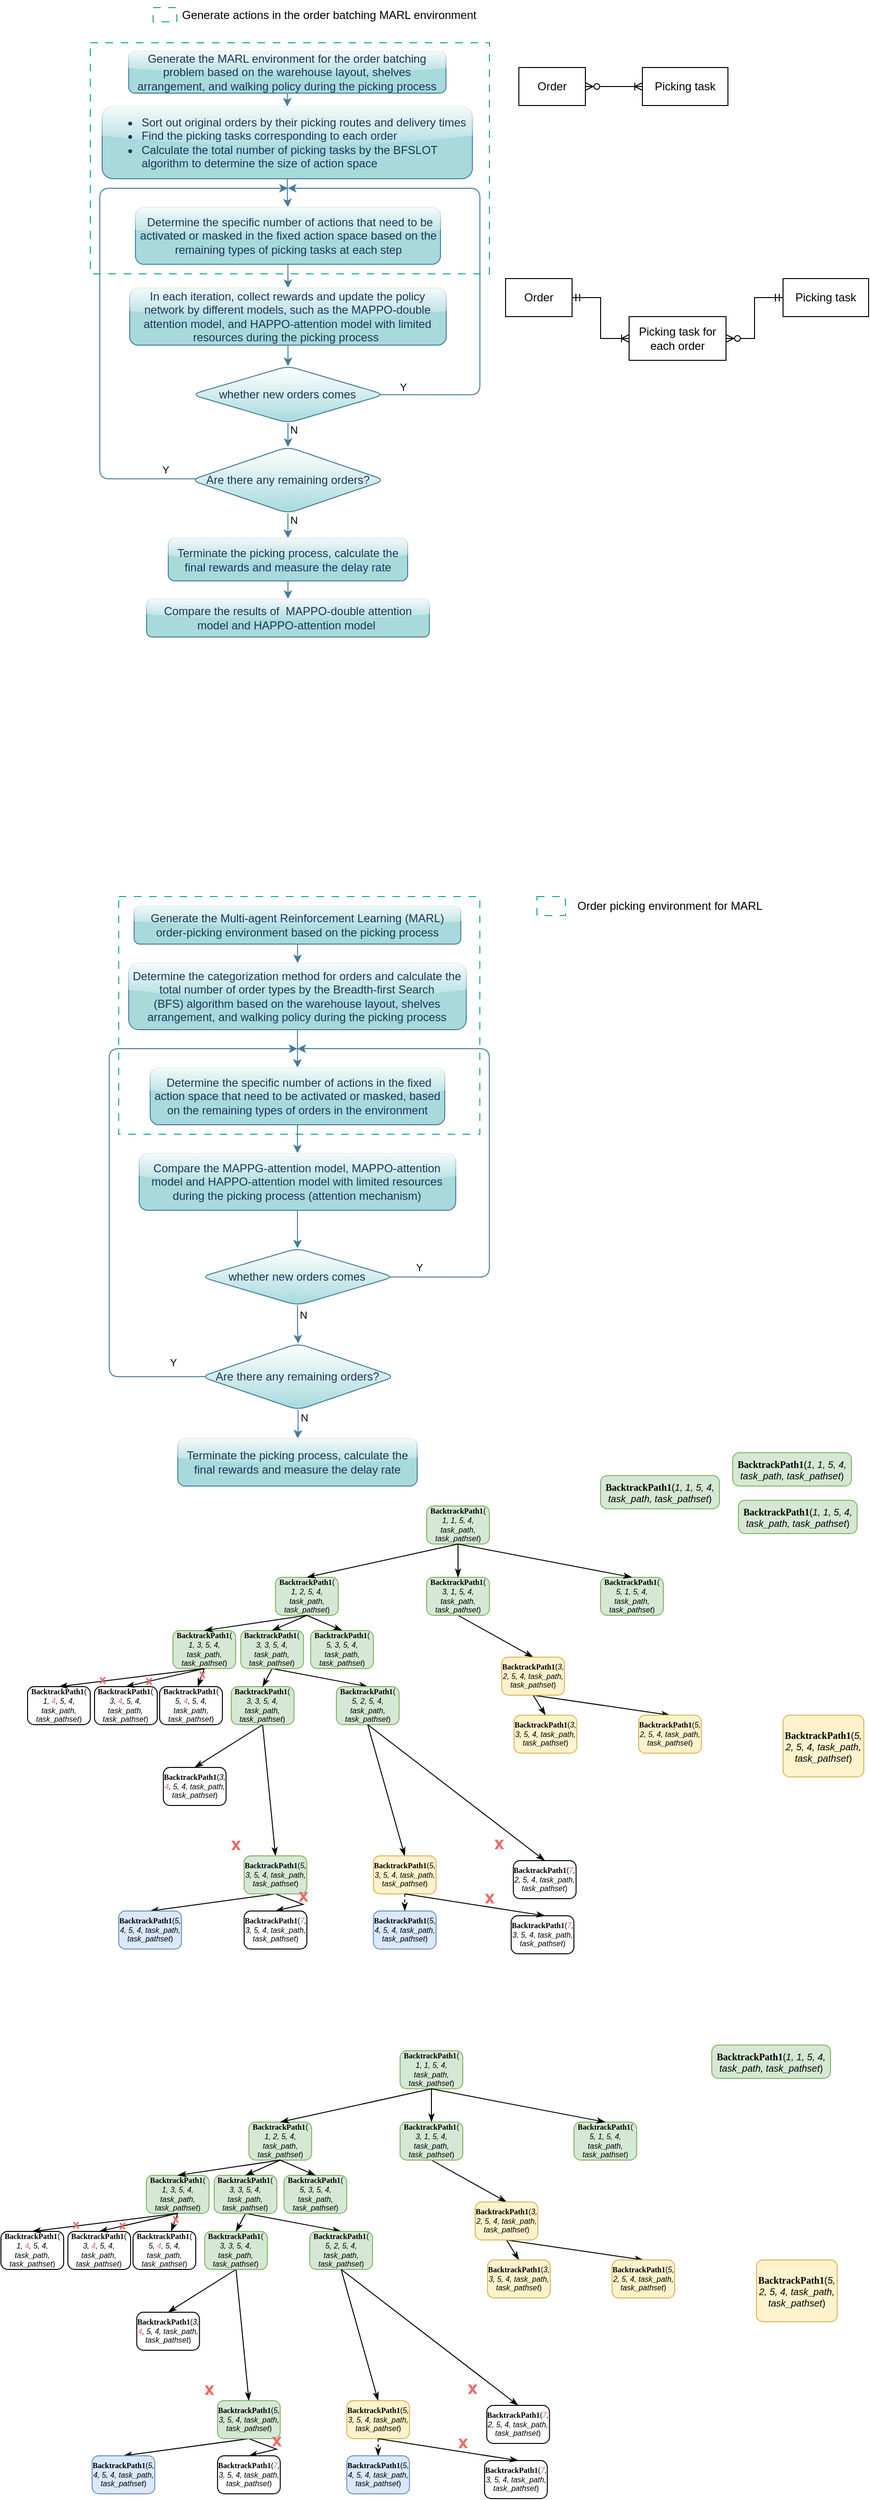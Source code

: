 <mxfile version="24.0.7" type="github">
  <diagram name="第 1 页" id="APUiPyiJGiFuWGCEKdUN">
    <mxGraphModel dx="1124" dy="396" grid="0" gridSize="10" guides="1" tooltips="1" connect="1" arrows="1" fold="1" page="0" pageScale="1" pageWidth="827" pageHeight="1169" math="0" shadow="0">
      <root>
        <mxCell id="0" />
        <mxCell id="1" parent="0" />
        <mxCell id="sRVcQoaXJWwUum2oUsaX-1" value="" style="rounded=0;whiteSpace=wrap;html=1;dashed=1;dashPattern=8 8;strokeColor=#00a3a3;strokeWidth=1;fillColor=none;" parent="1" vertex="1">
          <mxGeometry x="40" y="77" width="420" height="243" as="geometry" />
        </mxCell>
        <mxCell id="l2celHGfLboa8f3a0c6i-7" value="" style="edgeStyle=orthogonalEdgeStyle;rounded=1;orthogonalLoop=1;jettySize=auto;html=1;labelBackgroundColor=none;strokeColor=#457B9D;fontColor=default;" parent="1" source="l2celHGfLboa8f3a0c6i-1" target="l2celHGfLboa8f3a0c6i-2" edge="1">
          <mxGeometry relative="1" as="geometry" />
        </mxCell>
        <mxCell id="l2celHGfLboa8f3a0c6i-1" value="&lt;ul&gt;&lt;li style=&quot;text-align: left;&quot;&gt;Sort out original orders by their picking routes and delivery times&lt;/li&gt;&lt;li style=&quot;text-align: left;&quot;&gt;Find the picking tasks&amp;nbsp;&lt;span style=&quot;background-color: initial;&quot;&gt;corresponding to each order&lt;/span&gt;&lt;span style=&quot;background-color: initial;&quot;&gt;&amp;nbsp;&lt;/span&gt;&lt;/li&gt;&lt;li style=&quot;text-align: left;&quot;&gt;&lt;span style=&quot;background-color: initial;&quot;&gt;Calculate the total number of picking tasks by the BFSLOT&amp;nbsp; algorithm to determine the size of action space&lt;br&gt;&lt;/span&gt;&lt;/li&gt;&lt;/ul&gt;" style="rounded=1;whiteSpace=wrap;html=1;fillColor=#A8DADC;strokeColor=#457B9D;labelBackgroundColor=none;fontColor=#1D3557;glass=1;" parent="1" vertex="1">
          <mxGeometry x="52.5" y="144" width="389.66" height="76" as="geometry" />
        </mxCell>
        <mxCell id="l2celHGfLboa8f3a0c6i-6" value="" style="edgeStyle=orthogonalEdgeStyle;rounded=1;orthogonalLoop=1;jettySize=auto;html=1;labelBackgroundColor=none;strokeColor=#457B9D;fontColor=default;" parent="1" source="l2celHGfLboa8f3a0c6i-2" target="l2celHGfLboa8f3a0c6i-3" edge="1">
          <mxGeometry relative="1" as="geometry" />
        </mxCell>
        <mxCell id="l2celHGfLboa8f3a0c6i-2" value="&amp;nbsp;Determine the specific number of actions that need to be activated or masked in the fixed action space based on the remaining types of picking tasks at each step" style="rounded=1;whiteSpace=wrap;html=1;labelBackgroundColor=none;fillColor=#A8DADC;strokeColor=#457B9D;fontColor=#1D3557;glass=1;" parent="1" vertex="1">
          <mxGeometry x="87.52" y="250" width="321.02" height="60" as="geometry" />
        </mxCell>
        <mxCell id="l2celHGfLboa8f3a0c6i-5" value="" style="edgeStyle=orthogonalEdgeStyle;rounded=1;orthogonalLoop=1;jettySize=auto;html=1;labelBackgroundColor=none;strokeColor=#457B9D;fontColor=default;" parent="1" source="l2celHGfLboa8f3a0c6i-3" target="l2celHGfLboa8f3a0c6i-4" edge="1">
          <mxGeometry relative="1" as="geometry" />
        </mxCell>
        <mxCell id="l2celHGfLboa8f3a0c6i-3" value="In each iteration, collect rewards and update the policy network by different models, such as the MAPPO-double attention model, and HAPPO-attention model with limited resources during the picking process&amp;nbsp;" style="rounded=1;whiteSpace=wrap;html=1;labelBackgroundColor=none;fillColor=#A8DADC;strokeColor=#457B9D;fontColor=#1D3557;glass=1;" parent="1" vertex="1">
          <mxGeometry x="81.465" y="335" width="333.12" height="60" as="geometry" />
        </mxCell>
        <mxCell id="l2celHGfLboa8f3a0c6i-8" style="edgeStyle=orthogonalEdgeStyle;rounded=1;orthogonalLoop=1;jettySize=auto;html=1;exitX=0.95;exitY=0.503;exitDx=0;exitDy=0;labelBackgroundColor=none;strokeColor=#457B9D;fontColor=default;exitPerimeter=0;" parent="1" source="l2celHGfLboa8f3a0c6i-4" edge="1">
          <mxGeometry relative="1" as="geometry">
            <mxPoint x="247.91" y="230" as="targetPoint" />
            <mxPoint x="322.91" y="550" as="sourcePoint" />
            <Array as="points">
              <mxPoint x="450" y="447" />
              <mxPoint x="450" y="230" />
            </Array>
          </mxGeometry>
        </mxCell>
        <mxCell id="yh-4O9-LqZweAbqxaxyc-2" value="Y" style="edgeLabel;html=1;align=center;verticalAlign=middle;resizable=0;points=[];rounded=1;" parent="l2celHGfLboa8f3a0c6i-8" vertex="1" connectable="0">
          <mxGeometry x="0.411" y="2" relative="1" as="geometry">
            <mxPoint x="-35" y="207" as="offset" />
          </mxGeometry>
        </mxCell>
        <mxCell id="l2celHGfLboa8f3a0c6i-11" value="" style="edgeStyle=orthogonalEdgeStyle;rounded=1;orthogonalLoop=1;jettySize=auto;html=1;labelBackgroundColor=none;strokeColor=#457B9D;fontColor=default;" parent="1" source="l2celHGfLboa8f3a0c6i-15" target="l2celHGfLboa8f3a0c6i-9" edge="1">
          <mxGeometry relative="1" as="geometry" />
        </mxCell>
        <mxCell id="yh-4O9-LqZweAbqxaxyc-7" value="N" style="edgeLabel;html=1;align=center;verticalAlign=middle;resizable=0;points=[];" parent="l2celHGfLboa8f3a0c6i-11" vertex="1" connectable="0">
          <mxGeometry x="-0.76" y="1" relative="1" as="geometry">
            <mxPoint x="5" y="4" as="offset" />
          </mxGeometry>
        </mxCell>
        <mxCell id="l2celHGfLboa8f3a0c6i-4" value="whether new orders comes" style="rhombus;whiteSpace=wrap;html=1;labelBackgroundColor=none;fillColor=#A8DADC;strokeColor=#457B9D;fontColor=#1D3557;rounded=1;shadow=0;gradientColor=#ffffff;gradientDirection=north;" parent="1" vertex="1">
          <mxGeometry x="146.46" y="417" width="203.13" height="60" as="geometry" />
        </mxCell>
        <mxCell id="e7p2qe9BLUOQIa2MOwcy-30" style="edgeStyle=orthogonalEdgeStyle;shape=connector;rounded=1;orthogonalLoop=1;jettySize=auto;html=1;exitX=0.5;exitY=1;exitDx=0;exitDy=0;entryX=0.5;entryY=0;entryDx=0;entryDy=0;labelBackgroundColor=none;strokeColor=#457B9D;align=center;verticalAlign=middle;fontFamily=Helvetica;fontSize=11;fontColor=default;endArrow=classic;" parent="1" source="l2celHGfLboa8f3a0c6i-9" target="e7p2qe9BLUOQIa2MOwcy-29" edge="1">
          <mxGeometry relative="1" as="geometry" />
        </mxCell>
        <mxCell id="l2celHGfLboa8f3a0c6i-9" value="Terminate the picking process, calculate the final rewards and measure the delay rate" style="rounded=1;whiteSpace=wrap;html=1;labelBackgroundColor=none;fillColor=#A8DADC;strokeColor=#457B9D;fontColor=#1D3557;glass=1;" parent="1" vertex="1">
          <mxGeometry x="122.085" y="598" width="251.88" height="45" as="geometry" />
        </mxCell>
        <mxCell id="l2celHGfLboa8f3a0c6i-16" value="" style="edgeStyle=orthogonalEdgeStyle;rounded=1;orthogonalLoop=1;jettySize=auto;html=1;labelBackgroundColor=none;strokeColor=#457B9D;fontColor=default;" parent="1" source="l2celHGfLboa8f3a0c6i-4" target="l2celHGfLboa8f3a0c6i-15" edge="1">
          <mxGeometry relative="1" as="geometry">
            <mxPoint x="249.91" y="660" as="sourcePoint" />
            <mxPoint x="249.91" y="750" as="targetPoint" />
          </mxGeometry>
        </mxCell>
        <mxCell id="yh-4O9-LqZweAbqxaxyc-6" value="N" style="edgeLabel;html=1;align=center;verticalAlign=middle;resizable=0;points=[];" parent="l2celHGfLboa8f3a0c6i-16" vertex="1" connectable="0">
          <mxGeometry x="-0.3" y="1" relative="1" as="geometry">
            <mxPoint x="5" y="-2" as="offset" />
          </mxGeometry>
        </mxCell>
        <mxCell id="l2celHGfLboa8f3a0c6i-20" style="edgeStyle=orthogonalEdgeStyle;rounded=1;orthogonalLoop=1;jettySize=auto;html=1;exitX=0.057;exitY=0.48;exitDx=0;exitDy=0;labelBackgroundColor=none;strokeColor=#457B9D;fontColor=default;exitPerimeter=0;" parent="1" source="l2celHGfLboa8f3a0c6i-15" edge="1">
          <mxGeometry relative="1" as="geometry">
            <mxPoint x="247.91" y="230" as="targetPoint" />
            <Array as="points">
              <mxPoint x="50" y="536" />
              <mxPoint x="50" y="230" />
            </Array>
            <mxPoint x="145.41" y="670" as="sourcePoint" />
          </mxGeometry>
        </mxCell>
        <mxCell id="yh-4O9-LqZweAbqxaxyc-5" value="Y" style="edgeLabel;html=1;align=center;verticalAlign=middle;resizable=0;points=[];" parent="l2celHGfLboa8f3a0c6i-20" vertex="1" connectable="0">
          <mxGeometry x="-0.776" y="-1" relative="1" as="geometry">
            <mxPoint x="30" y="-9" as="offset" />
          </mxGeometry>
        </mxCell>
        <mxCell id="l2celHGfLboa8f3a0c6i-15" value="Are there any remaining orders?" style="rhombus;whiteSpace=wrap;html=1;labelBackgroundColor=none;fillColor=#A8DADC;strokeColor=#457B9D;fontColor=#1D3557;rounded=1;gradientColor=#ffffff;gradientDirection=north;" parent="1" vertex="1">
          <mxGeometry x="145.835" y="502" width="204.38" height="70" as="geometry" />
        </mxCell>
        <mxCell id="e7p2qe9BLUOQIa2MOwcy-28" style="edgeStyle=orthogonalEdgeStyle;shape=connector;rounded=1;orthogonalLoop=1;jettySize=auto;html=1;exitX=0.5;exitY=1;exitDx=0;exitDy=0;entryX=0.5;entryY=0;entryDx=0;entryDy=0;labelBackgroundColor=none;strokeColor=#457B9D;align=center;verticalAlign=middle;fontFamily=Helvetica;fontSize=11;fontColor=default;endArrow=classic;" parent="1" source="l2celHGfLboa8f3a0c6i-23" target="l2celHGfLboa8f3a0c6i-1" edge="1">
          <mxGeometry relative="1" as="geometry" />
        </mxCell>
        <mxCell id="l2celHGfLboa8f3a0c6i-23" value="Generate the MARL environment for the order batching problem based on the warehouse layout, shelves arrangement, and walking policy during the picking process" style="rounded=1;whiteSpace=wrap;html=1;fillColor=#A8DADC;strokeColor=#457B9D;labelBackgroundColor=none;fontColor=#1D3557;glass=1;" parent="1" vertex="1">
          <mxGeometry x="80.38" y="86" width="333.9" height="44" as="geometry" />
        </mxCell>
        <mxCell id="sRVcQoaXJWwUum2oUsaX-3" value="Generate actions in the order batching MARL environment" style="text;html=1;strokeColor=none;fillColor=none;align=center;verticalAlign=middle;whiteSpace=wrap;rounded=0;" parent="1" vertex="1">
          <mxGeometry x="133" y="32.5" width="316.91" height="30" as="geometry" />
        </mxCell>
        <mxCell id="sRVcQoaXJWwUum2oUsaX-4" value="" style="rounded=0;whiteSpace=wrap;html=1;dashed=1;strokeColor=#00a3a3;strokeWidth=1;fillColor=none;dashPattern=8 8;" parent="1" vertex="1">
          <mxGeometry x="106.09" y="40" width="25" height="15" as="geometry" />
        </mxCell>
        <mxCell id="e7p2qe9BLUOQIa2MOwcy-1" value="" style="rounded=0;whiteSpace=wrap;html=1;dashed=1;dashPattern=8 8;strokeColor=#00a3a3;strokeWidth=1;fillColor=none;" parent="1" vertex="1">
          <mxGeometry x="69.91" y="975" width="380" height="250" as="geometry" />
        </mxCell>
        <mxCell id="e7p2qe9BLUOQIa2MOwcy-2" value="" style="edgeStyle=orthogonalEdgeStyle;rounded=1;orthogonalLoop=1;jettySize=auto;html=1;labelBackgroundColor=none;strokeColor=#457B9D;fontColor=default;" parent="1" source="e7p2qe9BLUOQIa2MOwcy-3" target="e7p2qe9BLUOQIa2MOwcy-5" edge="1">
          <mxGeometry relative="1" as="geometry" />
        </mxCell>
        <mxCell id="e7p2qe9BLUOQIa2MOwcy-3" value="Determine the categorization method for orders and calculate the total number of order types by the Breadth-first Search (BFS)&amp;nbsp;algorithm based on the warehouse layout, shelves arrangement, and walking policy during the picking process" style="rounded=1;whiteSpace=wrap;html=1;fillColor=#A8DADC;strokeColor=#457B9D;labelBackgroundColor=none;fontColor=#1D3557;glass=1;" parent="1" vertex="1">
          <mxGeometry x="80.38" y="1045" width="355.31" height="70" as="geometry" />
        </mxCell>
        <mxCell id="e7p2qe9BLUOQIa2MOwcy-4" value="" style="edgeStyle=orthogonalEdgeStyle;rounded=1;orthogonalLoop=1;jettySize=auto;html=1;labelBackgroundColor=none;strokeColor=#457B9D;fontColor=default;" parent="1" source="e7p2qe9BLUOQIa2MOwcy-5" target="e7p2qe9BLUOQIa2MOwcy-7" edge="1">
          <mxGeometry relative="1" as="geometry" />
        </mxCell>
        <mxCell id="e7p2qe9BLUOQIa2MOwcy-5" value="&amp;nbsp;Determine the specific number of actions in the fixed action space that need to be activated or masked, based on the remaining types of orders in the environment" style="rounded=1;whiteSpace=wrap;html=1;labelBackgroundColor=none;fillColor=#A8DADC;strokeColor=#457B9D;fontColor=#1D3557;glass=1;" parent="1" vertex="1">
          <mxGeometry x="103.03" y="1155" width="310" height="60" as="geometry" />
        </mxCell>
        <mxCell id="e7p2qe9BLUOQIa2MOwcy-6" value="" style="edgeStyle=orthogonalEdgeStyle;rounded=1;orthogonalLoop=1;jettySize=auto;html=1;labelBackgroundColor=none;strokeColor=#457B9D;fontColor=default;" parent="1" source="e7p2qe9BLUOQIa2MOwcy-7" target="e7p2qe9BLUOQIa2MOwcy-12" edge="1">
          <mxGeometry relative="1" as="geometry" />
        </mxCell>
        <mxCell id="e7p2qe9BLUOQIa2MOwcy-7" value="Compare the MAPPG-attention model, MAPPO-attention model and HAPPO-attention model with limited resources during the picking process (attention mechanism)" style="rounded=1;whiteSpace=wrap;html=1;labelBackgroundColor=none;fillColor=#A8DADC;strokeColor=#457B9D;fontColor=#1D3557;glass=1;" parent="1" vertex="1">
          <mxGeometry x="91.47" y="1245" width="333.12" height="60" as="geometry" />
        </mxCell>
        <mxCell id="e7p2qe9BLUOQIa2MOwcy-8" style="edgeStyle=orthogonalEdgeStyle;rounded=1;orthogonalLoop=1;jettySize=auto;html=1;exitX=0.95;exitY=0.503;exitDx=0;exitDy=0;labelBackgroundColor=none;strokeColor=#457B9D;fontColor=default;exitPerimeter=0;" parent="1" source="e7p2qe9BLUOQIa2MOwcy-12" edge="1">
          <mxGeometry relative="1" as="geometry">
            <mxPoint x="257.91" y="1135" as="targetPoint" />
            <mxPoint x="332.91" y="1455" as="sourcePoint" />
            <Array as="points">
              <mxPoint x="459.91" y="1375" />
              <mxPoint x="459.91" y="1135" />
            </Array>
          </mxGeometry>
        </mxCell>
        <mxCell id="e7p2qe9BLUOQIa2MOwcy-9" value="Y" style="edgeLabel;html=1;align=center;verticalAlign=middle;resizable=0;points=[];rounded=1;" parent="e7p2qe9BLUOQIa2MOwcy-8" vertex="1" connectable="0">
          <mxGeometry x="0.411" y="2" relative="1" as="geometry">
            <mxPoint x="-35" y="228" as="offset" />
          </mxGeometry>
        </mxCell>
        <mxCell id="e7p2qe9BLUOQIa2MOwcy-10" value="" style="edgeStyle=orthogonalEdgeStyle;rounded=1;orthogonalLoop=1;jettySize=auto;html=1;labelBackgroundColor=none;strokeColor=#457B9D;fontColor=default;" parent="1" source="e7p2qe9BLUOQIa2MOwcy-18" target="e7p2qe9BLUOQIa2MOwcy-13" edge="1">
          <mxGeometry relative="1" as="geometry" />
        </mxCell>
        <mxCell id="e7p2qe9BLUOQIa2MOwcy-11" value="N" style="edgeLabel;html=1;align=center;verticalAlign=middle;resizable=0;points=[];" parent="e7p2qe9BLUOQIa2MOwcy-10" vertex="1" connectable="0">
          <mxGeometry x="-0.76" y="1" relative="1" as="geometry">
            <mxPoint x="5" y="4" as="offset" />
          </mxGeometry>
        </mxCell>
        <mxCell id="e7p2qe9BLUOQIa2MOwcy-12" value="whether new orders comes" style="rhombus;whiteSpace=wrap;html=1;labelBackgroundColor=none;fillColor=#A8DADC;strokeColor=#457B9D;fontColor=#1D3557;rounded=1;shadow=0;gradientColor=#ffffff;gradientDirection=north;" parent="1" vertex="1">
          <mxGeometry x="156.46" y="1345" width="203.13" height="60" as="geometry" />
        </mxCell>
        <mxCell id="e7p2qe9BLUOQIa2MOwcy-13" value="Terminate the picking process, calculate the final rewards and measure the delay rate" style="rounded=1;whiteSpace=wrap;html=1;labelBackgroundColor=none;fillColor=#A8DADC;strokeColor=#457B9D;fontColor=#1D3557;glass=1;" parent="1" vertex="1">
          <mxGeometry x="132.09" y="1545" width="251.88" height="50" as="geometry" />
        </mxCell>
        <mxCell id="e7p2qe9BLUOQIa2MOwcy-14" value="" style="edgeStyle=orthogonalEdgeStyle;rounded=1;orthogonalLoop=1;jettySize=auto;html=1;labelBackgroundColor=none;strokeColor=#457B9D;fontColor=default;" parent="1" source="e7p2qe9BLUOQIa2MOwcy-12" target="e7p2qe9BLUOQIa2MOwcy-18" edge="1">
          <mxGeometry relative="1" as="geometry">
            <mxPoint x="259.91" y="1565" as="sourcePoint" />
            <mxPoint x="259.91" y="1655" as="targetPoint" />
          </mxGeometry>
        </mxCell>
        <mxCell id="e7p2qe9BLUOQIa2MOwcy-15" value="N" style="edgeLabel;html=1;align=center;verticalAlign=middle;resizable=0;points=[];" parent="e7p2qe9BLUOQIa2MOwcy-14" vertex="1" connectable="0">
          <mxGeometry x="-0.3" y="1" relative="1" as="geometry">
            <mxPoint x="5" y="-4" as="offset" />
          </mxGeometry>
        </mxCell>
        <mxCell id="e7p2qe9BLUOQIa2MOwcy-16" style="edgeStyle=orthogonalEdgeStyle;rounded=1;orthogonalLoop=1;jettySize=auto;html=1;exitX=0.057;exitY=0.48;exitDx=0;exitDy=0;labelBackgroundColor=none;strokeColor=#457B9D;fontColor=default;exitPerimeter=0;" parent="1" source="e7p2qe9BLUOQIa2MOwcy-18" edge="1">
          <mxGeometry relative="1" as="geometry">
            <mxPoint x="257.91" y="1135" as="targetPoint" />
            <Array as="points">
              <mxPoint x="167.91" y="1480" />
              <mxPoint x="59.91" y="1480" />
              <mxPoint x="59.91" y="1135" />
            </Array>
            <mxPoint x="155.41" y="1575" as="sourcePoint" />
          </mxGeometry>
        </mxCell>
        <mxCell id="e7p2qe9BLUOQIa2MOwcy-17" value="Y" style="edgeLabel;html=1;align=center;verticalAlign=middle;resizable=0;points=[];" parent="e7p2qe9BLUOQIa2MOwcy-16" vertex="1" connectable="0">
          <mxGeometry x="-0.776" y="-1" relative="1" as="geometry">
            <mxPoint x="30" y="-14" as="offset" />
          </mxGeometry>
        </mxCell>
        <mxCell id="e7p2qe9BLUOQIa2MOwcy-18" value="Are there any remaining orders?" style="rhombus;whiteSpace=wrap;html=1;labelBackgroundColor=none;fillColor=#A8DADC;strokeColor=#457B9D;fontColor=#1D3557;rounded=1;gradientColor=#ffffff;gradientDirection=north;" parent="1" vertex="1">
          <mxGeometry x="156.46" y="1445" width="204.38" height="70" as="geometry" />
        </mxCell>
        <mxCell id="e7p2qe9BLUOQIa2MOwcy-19" value="" style="edgeStyle=orthogonalEdgeStyle;rounded=1;orthogonalLoop=1;jettySize=auto;html=1;strokeColor=#457B9D;labelBackgroundColor=none;fontColor=default;" parent="1" source="e7p2qe9BLUOQIa2MOwcy-20" target="e7p2qe9BLUOQIa2MOwcy-3" edge="1">
          <mxGeometry relative="1" as="geometry" />
        </mxCell>
        <mxCell id="e7p2qe9BLUOQIa2MOwcy-20" value="Generate the&amp;nbsp;Multi-agent Reinforcement Learning (MARL) order-picking environment based on the picking process" style="rounded=1;whiteSpace=wrap;html=1;fillColor=#A8DADC;strokeColor=#457B9D;labelBackgroundColor=none;fontColor=#1D3557;glass=1;" parent="1" vertex="1">
          <mxGeometry x="86.16" y="985" width="343.75" height="40" as="geometry" />
        </mxCell>
        <mxCell id="e7p2qe9BLUOQIa2MOwcy-21" value="Order picking environment for MARL" style="text;html=1;strokeColor=none;fillColor=none;align=center;verticalAlign=middle;whiteSpace=wrap;rounded=0;" parent="1" vertex="1">
          <mxGeometry x="540" y="970" width="220" height="30" as="geometry" />
        </mxCell>
        <mxCell id="e7p2qe9BLUOQIa2MOwcy-22" value="" style="rounded=0;whiteSpace=wrap;html=1;dashed=1;dashPattern=8 8;strokeColor=#00a3a3;strokeWidth=1;fillColor=none;" parent="1" vertex="1">
          <mxGeometry x="510" y="975" width="30" height="20" as="geometry" />
        </mxCell>
        <mxCell id="e7p2qe9BLUOQIa2MOwcy-29" value="Compare the results of&amp;nbsp; MAPPO-double attention model and HAPPO-attention model&amp;nbsp;" style="rounded=1;whiteSpace=wrap;html=1;labelBackgroundColor=none;fillColor=#A8DADC;strokeColor=#457B9D;fontColor=#1D3557;glass=1;" parent="1" vertex="1">
          <mxGeometry x="99.225" y="662" width="297.6" height="40" as="geometry" />
        </mxCell>
        <mxCell id="ZB7EkO9kNFXdpVu7yOwd-1" value="" style="edgeStyle=entityRelationEdgeStyle;fontSize=12;html=1;endArrow=ERoneToMany;startArrow=ERzeroToMany;rounded=0;entryX=0;entryY=0.5;entryDx=0;entryDy=0;exitX=1;exitY=0.5;exitDx=0;exitDy=0;" parent="1" source="ZB7EkO9kNFXdpVu7yOwd-3" target="ZB7EkO9kNFXdpVu7yOwd-2" edge="1">
          <mxGeometry width="100" height="100" relative="1" as="geometry">
            <mxPoint x="411" y="118" as="sourcePoint" />
            <mxPoint x="621" y="117.5" as="targetPoint" />
          </mxGeometry>
        </mxCell>
        <mxCell id="ZB7EkO9kNFXdpVu7yOwd-2" value="Picking task" style="rounded=0;whiteSpace=wrap;html=1;" parent="1" vertex="1">
          <mxGeometry x="621" y="103" width="90" height="40" as="geometry" />
        </mxCell>
        <mxCell id="ZB7EkO9kNFXdpVu7yOwd-3" value="Order" style="rounded=0;whiteSpace=wrap;html=1;" parent="1" vertex="1">
          <mxGeometry x="491" y="103" width="70" height="40" as="geometry" />
        </mxCell>
        <mxCell id="ZB7EkO9kNFXdpVu7yOwd-4" style="edgeStyle=orthogonalEdgeStyle;rounded=0;orthogonalLoop=1;jettySize=auto;html=1;exitX=0.5;exitY=1;exitDx=0;exitDy=0;" parent="1" source="ZB7EkO9kNFXdpVu7yOwd-2" target="ZB7EkO9kNFXdpVu7yOwd-2" edge="1">
          <mxGeometry relative="1" as="geometry" />
        </mxCell>
        <mxCell id="ULynLGJUY7w-oLaEKoEF-1" value="" style="edgeStyle=entityRelationEdgeStyle;fontSize=12;html=1;endArrow=ERoneToMany;startArrow=ERmandOne;rounded=0;entryX=0;entryY=0.5;entryDx=0;entryDy=0;" parent="1" source="ULynLGJUY7w-oLaEKoEF-2" target="ULynLGJUY7w-oLaEKoEF-4" edge="1">
          <mxGeometry width="100" height="100" relative="1" as="geometry">
            <mxPoint x="566" y="405" as="sourcePoint" />
            <mxPoint x="610" y="439" as="targetPoint" />
            <Array as="points">
              <mxPoint x="630" y="516" />
              <mxPoint x="572" y="505" />
              <mxPoint x="621" y="472" />
              <mxPoint x="625" y="547" />
              <mxPoint x="633" y="515" />
              <mxPoint x="608" y="556" />
              <mxPoint x="627" y="465" />
              <mxPoint x="640" y="494" />
              <mxPoint x="669" y="480" />
            </Array>
          </mxGeometry>
        </mxCell>
        <mxCell id="ULynLGJUY7w-oLaEKoEF-2" value="Order" style="rounded=0;whiteSpace=wrap;html=1;" parent="1" vertex="1">
          <mxGeometry x="477" y="325" width="70" height="40" as="geometry" />
        </mxCell>
        <mxCell id="ULynLGJUY7w-oLaEKoEF-4" value="Picking task for each order" style="rounded=0;whiteSpace=wrap;html=1;" parent="1" vertex="1">
          <mxGeometry x="607" y="365" width="102" height="46" as="geometry" />
        </mxCell>
        <mxCell id="ULynLGJUY7w-oLaEKoEF-6" value="Picking task" style="rounded=0;whiteSpace=wrap;html=1;" parent="1" vertex="1">
          <mxGeometry x="769" y="325" width="90" height="40" as="geometry" />
        </mxCell>
        <mxCell id="ULynLGJUY7w-oLaEKoEF-7" value="" style="edgeStyle=entityRelationEdgeStyle;fontSize=12;html=1;endArrow=ERzeroToMany;startArrow=ERmandOne;rounded=0;exitX=0;exitY=0.5;exitDx=0;exitDy=0;entryX=1;entryY=0.5;entryDx=0;entryDy=0;" parent="1" source="ULynLGJUY7w-oLaEKoEF-6" target="ULynLGJUY7w-oLaEKoEF-4" edge="1">
          <mxGeometry width="100" height="100" relative="1" as="geometry">
            <mxPoint x="503" y="572" as="sourcePoint" />
            <mxPoint x="603" y="472" as="targetPoint" />
            <Array as="points">
              <mxPoint x="584" y="469" />
            </Array>
          </mxGeometry>
        </mxCell>
        <mxCell id="DStK-ZsJD_rh7-KFMaaV-16" value="&lt;font style=&quot;font-size: 8px;&quot; face=&quot;Comic Sans MS&quot;&gt;&lt;b style=&quot;font-size: 8px;&quot;&gt;BacktrackPath1&lt;/b&gt;&lt;/font&gt;(&lt;div style=&quot;font-size: 8px;&quot;&gt;&lt;i style=&quot;font-size: 8px;&quot;&gt;1, 1, 5, 4, task_path, task_pathset&lt;/i&gt;)&lt;/div&gt;" style="rounded=1;whiteSpace=wrap;html=1;absoluteArcSize=1;arcSize=14;strokeWidth=1;fillColor=#d5e8d4;strokeColor=#82b366;fontSize=8;" parent="1" vertex="1">
          <mxGeometry x="394" y="1616" width="66" height="40" as="geometry" />
        </mxCell>
        <mxCell id="DStK-ZsJD_rh7-KFMaaV-18" value="&lt;font style=&quot;font-size: 8px;&quot; face=&quot;Comic Sans MS&quot;&gt;&lt;b style=&quot;font-size: 8px;&quot;&gt;BacktrackPath1&lt;/b&gt;&lt;/font&gt;&lt;span style=&quot;background-color: initial; font-size: 8px;&quot;&gt;(&lt;/span&gt;&lt;div style=&quot;font-size: 8px;&quot;&gt;&lt;i style=&quot;background-color: initial; font-size: 8px;&quot;&gt;1, 2, 5, 4, task_path, task_pathset&lt;/i&gt;&lt;span style=&quot;background-color: initial; font-size: 8px;&quot;&gt;)&lt;/span&gt;&lt;/div&gt;" style="rounded=1;whiteSpace=wrap;html=1;absoluteArcSize=1;arcSize=14;strokeWidth=1;fillColor=#d5e8d4;strokeColor=#82b366;fontSize=8;align=center;" parent="1" vertex="1">
          <mxGeometry x="234.91" y="1691" width="66" height="40" as="geometry" />
        </mxCell>
        <mxCell id="DStK-ZsJD_rh7-KFMaaV-59" style="edgeStyle=none;rounded=0;orthogonalLoop=1;jettySize=auto;html=1;exitX=0.5;exitY=1;exitDx=0;exitDy=0;entryX=0.5;entryY=0;entryDx=0;entryDy=0;strokeColor=default;align=center;verticalAlign=middle;fontFamily=Helvetica;fontSize=11;fontColor=default;labelBackgroundColor=default;endArrow=classicThin;endFill=1;" parent="1" source="DStK-ZsJD_rh7-KFMaaV-19" target="DStK-ZsJD_rh7-KFMaaV-58" edge="1">
          <mxGeometry relative="1" as="geometry" />
        </mxCell>
        <mxCell id="DStK-ZsJD_rh7-KFMaaV-19" value="&lt;font style=&quot;font-size: 8px;&quot; face=&quot;Comic Sans MS&quot;&gt;&lt;b style=&quot;font-size: 8px;&quot;&gt;BacktrackPath1&lt;/b&gt;&lt;/font&gt;(&lt;div style=&quot;font-size: 8px;&quot;&gt;&lt;i style=&quot;font-size: 8px;&quot;&gt;3, 1, 5, 4, task_path, task_pathset&lt;/i&gt;)&lt;/div&gt;" style="rounded=1;whiteSpace=wrap;html=1;absoluteArcSize=1;arcSize=14;strokeWidth=1;fillColor=#d5e8d4;strokeColor=#82b366;fontSize=8;" parent="1" vertex="1">
          <mxGeometry x="394.0" y="1691" width="66" height="40" as="geometry" />
        </mxCell>
        <mxCell id="DStK-ZsJD_rh7-KFMaaV-20" value="&lt;font style=&quot;font-size: 10px;&quot; face=&quot;Comic Sans MS&quot;&gt;&lt;b style=&quot;font-size: 10px;&quot;&gt;BacktrackPath1&lt;/b&gt;&lt;/font&gt;(&lt;i style=&quot;font-size: 10px;&quot;&gt;1, 1, 5, 4, task_path, task_pathset&lt;/i&gt;)" style="rounded=1;whiteSpace=wrap;html=1;absoluteArcSize=1;arcSize=14;strokeWidth=1;fillColor=#d5e8d4;strokeColor=#82b366;fontSize=10;" parent="1" vertex="1">
          <mxGeometry x="577" y="1584" width="125" height="35" as="geometry" />
        </mxCell>
        <mxCell id="DStK-ZsJD_rh7-KFMaaV-21" value="&lt;font style=&quot;font-size: 8px;&quot; face=&quot;Comic Sans MS&quot;&gt;&lt;b style=&quot;font-size: 8px;&quot;&gt;BacktrackPath1&lt;/b&gt;&lt;/font&gt;(&lt;div style=&quot;font-size: 8px;&quot;&gt;&lt;i style=&quot;font-size: 8px;&quot;&gt;1, 3, 5, 4, task_path, task_pathset&lt;/i&gt;)&lt;/div&gt;" style="rounded=1;whiteSpace=wrap;html=1;absoluteArcSize=1;arcSize=14;strokeWidth=1;fillColor=#d5e8d4;strokeColor=#82b366;fontSize=8;" parent="1" vertex="1">
          <mxGeometry x="127" y="1747" width="66" height="40" as="geometry" />
        </mxCell>
        <mxCell id="DStK-ZsJD_rh7-KFMaaV-22" value="&lt;font style=&quot;font-size: 8px;&quot; face=&quot;Comic Sans MS&quot;&gt;&lt;b style=&quot;font-size: 8px;&quot;&gt;BacktrackPath1&lt;/b&gt;&lt;/font&gt;(&lt;div style=&quot;font-size: 8px;&quot;&gt;&lt;i style=&quot;font-size: 8px;&quot;&gt;1, &lt;font style=&quot;font-size: 8px;&quot; color=&quot;#ea6b66&quot;&gt;4&lt;/font&gt;, 5, 4, task_path, task_pathset&lt;/i&gt;)&lt;/div&gt;" style="rounded=1;whiteSpace=wrap;html=1;absoluteArcSize=1;arcSize=14;strokeWidth=1;fontSize=8;" parent="1" vertex="1">
          <mxGeometry x="-26" y="1806" width="66" height="40" as="geometry" />
        </mxCell>
        <mxCell id="DStK-ZsJD_rh7-KFMaaV-38" style="edgeStyle=none;rounded=0;orthogonalLoop=1;jettySize=auto;html=1;entryX=0.5;entryY=0;entryDx=0;entryDy=0;strokeColor=default;align=center;verticalAlign=middle;fontFamily=Helvetica;fontSize=11;fontColor=default;labelBackgroundColor=default;endArrow=classicThin;endFill=1;exitX=0.5;exitY=1;exitDx=0;exitDy=0;" parent="1" source="DStK-ZsJD_rh7-KFMaaV-23" target="DStK-ZsJD_rh7-KFMaaV-37" edge="1">
          <mxGeometry relative="1" as="geometry" />
        </mxCell>
        <mxCell id="DStK-ZsJD_rh7-KFMaaV-40" style="edgeStyle=none;rounded=0;orthogonalLoop=1;jettySize=auto;html=1;exitX=0.5;exitY=1;exitDx=0;exitDy=0;entryX=0.5;entryY=0;entryDx=0;entryDy=0;strokeColor=default;align=center;verticalAlign=middle;fontFamily=Helvetica;fontSize=11;fontColor=default;labelBackgroundColor=default;endArrow=classicThin;endFill=1;" parent="1" source="DStK-ZsJD_rh7-KFMaaV-23" target="DStK-ZsJD_rh7-KFMaaV-39" edge="1">
          <mxGeometry relative="1" as="geometry" />
        </mxCell>
        <mxCell id="DStK-ZsJD_rh7-KFMaaV-23" value="&lt;font style=&quot;font-size: 8px;&quot; face=&quot;Comic Sans MS&quot;&gt;&lt;b style=&quot;font-size: 8px;&quot;&gt;BacktrackPath1&lt;/b&gt;&lt;/font&gt;(&lt;div&gt;&lt;i style=&quot;font-size: 8px;&quot;&gt;3, 3, 5, 4, task_path, task_pathset&lt;/i&gt;)&lt;/div&gt;" style="rounded=1;whiteSpace=wrap;html=1;absoluteArcSize=1;arcSize=14;strokeWidth=1;fillColor=#d5e8d4;strokeColor=#82b366;fontSize=8;" parent="1" vertex="1">
          <mxGeometry x="188.37" y="1806" width="66" height="40" as="geometry" />
        </mxCell>
        <mxCell id="DStK-ZsJD_rh7-KFMaaV-34" style="edgeStyle=none;rounded=0;orthogonalLoop=1;jettySize=auto;html=1;exitX=0.5;exitY=1;exitDx=0;exitDy=0;entryX=0.5;entryY=0;entryDx=0;entryDy=0;strokeColor=default;align=center;verticalAlign=middle;fontFamily=Helvetica;fontSize=11;fontColor=default;labelBackgroundColor=default;endArrow=classicThin;endFill=1;" parent="1" source="DStK-ZsJD_rh7-KFMaaV-24" target="DStK-ZsJD_rh7-KFMaaV-23" edge="1">
          <mxGeometry relative="1" as="geometry" />
        </mxCell>
        <mxCell id="DStK-ZsJD_rh7-KFMaaV-35" style="edgeStyle=none;rounded=0;orthogonalLoop=1;jettySize=auto;html=1;exitX=0.5;exitY=1;exitDx=0;exitDy=0;entryX=0.5;entryY=0;entryDx=0;entryDy=0;strokeColor=default;align=center;verticalAlign=middle;fontFamily=Helvetica;fontSize=11;fontColor=default;labelBackgroundColor=default;endArrow=classicThin;endFill=1;" parent="1" source="DStK-ZsJD_rh7-KFMaaV-24" target="DStK-ZsJD_rh7-KFMaaV-28" edge="1">
          <mxGeometry relative="1" as="geometry" />
        </mxCell>
        <mxCell id="DStK-ZsJD_rh7-KFMaaV-24" value="&lt;font style=&quot;font-size: 8px;&quot; face=&quot;Comic Sans MS&quot;&gt;&lt;b style=&quot;font-size: 8px;&quot;&gt;BacktrackPath1&lt;/b&gt;&lt;/font&gt;(&lt;div style=&quot;font-size: 8px;&quot;&gt;&lt;i style=&quot;font-size: 8px;&quot;&gt;3, 3, 5, 4, task_path, task_pathset&lt;/i&gt;)&lt;/div&gt;" style="rounded=1;whiteSpace=wrap;html=1;absoluteArcSize=1;arcSize=14;strokeWidth=1;fillColor=#d5e8d4;strokeColor=#82b366;fontSize=8;" parent="1" vertex="1">
          <mxGeometry x="198.37" y="1747" width="66" height="40" as="geometry" />
        </mxCell>
        <mxCell id="DStK-ZsJD_rh7-KFMaaV-25" value="&lt;font style=&quot;font-size: 10px;&quot; face=&quot;Comic Sans MS&quot;&gt;&lt;b style=&quot;font-size: 10px;&quot;&gt;BacktrackPath1&lt;/b&gt;&lt;/font&gt;(&lt;i style=&quot;font-size: 10px;&quot;&gt;1, 1, 5, 4, task_path, task_pathset&lt;/i&gt;)" style="rounded=1;whiteSpace=wrap;html=1;absoluteArcSize=1;arcSize=14;strokeWidth=1;fillColor=#d5e8d4;strokeColor=#82b366;fontSize=10;" parent="1" vertex="1">
          <mxGeometry x="716" y="1560" width="125" height="35" as="geometry" />
        </mxCell>
        <mxCell id="DStK-ZsJD_rh7-KFMaaV-26" value="&lt;font style=&quot;font-size: 8px;&quot; face=&quot;Comic Sans MS&quot;&gt;&lt;b style=&quot;font-size: 8px;&quot;&gt;BacktrackPath1&lt;/b&gt;&lt;/font&gt;(&lt;div style=&quot;font-size: 8px;&quot;&gt;&lt;i style=&quot;font-size: 8px;&quot;&gt;5, 1, 5, 4, task_path, task_pathset&lt;/i&gt;)&lt;/div&gt;" style="rounded=1;whiteSpace=wrap;html=1;absoluteArcSize=1;arcSize=14;strokeWidth=1;fillColor=#d5e8d4;strokeColor=#82b366;fontSize=8;" parent="1" vertex="1">
          <mxGeometry x="577" y="1691" width="66" height="40" as="geometry" />
        </mxCell>
        <mxCell id="DStK-ZsJD_rh7-KFMaaV-27" value="&lt;font style=&quot;font-size: 10px;&quot; face=&quot;Comic Sans MS&quot;&gt;&lt;b style=&quot;font-size: 10px;&quot;&gt;BacktrackPath1&lt;/b&gt;&lt;/font&gt;(&lt;i style=&quot;font-size: 10px;&quot;&gt;1, 1, 5, 4, task_path, task_pathset&lt;/i&gt;)" style="rounded=1;whiteSpace=wrap;html=1;absoluteArcSize=1;arcSize=14;strokeWidth=1;fillColor=#d5e8d4;strokeColor=#82b366;fontSize=10;" parent="1" vertex="1">
          <mxGeometry x="722" y="1610" width="125" height="35" as="geometry" />
        </mxCell>
        <mxCell id="DStK-ZsJD_rh7-KFMaaV-43" style="edgeStyle=none;rounded=0;orthogonalLoop=1;jettySize=auto;html=1;exitX=0.5;exitY=1;exitDx=0;exitDy=0;entryX=0.5;entryY=0;entryDx=0;entryDy=0;strokeColor=default;align=center;verticalAlign=middle;fontFamily=Helvetica;fontSize=11;fontColor=default;labelBackgroundColor=default;endArrow=classicThin;endFill=1;" parent="1" source="DStK-ZsJD_rh7-KFMaaV-28" target="DStK-ZsJD_rh7-KFMaaV-42" edge="1">
          <mxGeometry relative="1" as="geometry" />
        </mxCell>
        <mxCell id="DStK-ZsJD_rh7-KFMaaV-28" value="&lt;font style=&quot;font-size: 8px;&quot; face=&quot;Comic Sans MS&quot;&gt;&lt;b style=&quot;font-size: 8px;&quot;&gt;BacktrackPath1&lt;/b&gt;&lt;/font&gt;(&lt;div&gt;&lt;i style=&quot;font-size: 8px;&quot;&gt;5, 2, 5, 4, task_path, task_pathset&lt;/i&gt;)&lt;/div&gt;" style="rounded=1;whiteSpace=wrap;html=1;absoluteArcSize=1;arcSize=14;strokeWidth=1;fillColor=#d5e8d4;strokeColor=#82b366;fontSize=8;" parent="1" vertex="1">
          <mxGeometry x="298.97" y="1806" width="66" height="40" as="geometry" />
        </mxCell>
        <mxCell id="DStK-ZsJD_rh7-KFMaaV-30" style="edgeStyle=none;rounded=0;orthogonalLoop=1;jettySize=auto;html=1;exitX=0.5;exitY=1;exitDx=0;exitDy=0;strokeColor=default;align=center;verticalAlign=middle;fontFamily=Helvetica;fontSize=11;fontColor=default;labelBackgroundColor=default;endArrow=classicThin;endFill=1;entryX=0.5;entryY=0;entryDx=0;entryDy=0;" parent="1" source="DStK-ZsJD_rh7-KFMaaV-16" target="DStK-ZsJD_rh7-KFMaaV-19" edge="1">
          <mxGeometry relative="1" as="geometry">
            <mxPoint x="654" y="1693" as="targetPoint" />
          </mxGeometry>
        </mxCell>
        <mxCell id="DStK-ZsJD_rh7-KFMaaV-29" style="rounded=0;orthogonalLoop=1;jettySize=auto;html=1;exitX=0.5;exitY=1;exitDx=0;exitDy=0;endArrow=classicThin;endFill=1;entryX=0.5;entryY=0;entryDx=0;entryDy=0;" parent="1" source="DStK-ZsJD_rh7-KFMaaV-16" target="DStK-ZsJD_rh7-KFMaaV-18" edge="1">
          <mxGeometry relative="1" as="geometry">
            <mxPoint x="317" y="1692" as="targetPoint" />
          </mxGeometry>
        </mxCell>
        <mxCell id="DStK-ZsJD_rh7-KFMaaV-37" value="&lt;font style=&quot;font-size: 8px;&quot; face=&quot;Comic Sans MS&quot;&gt;&lt;b style=&quot;font-size: 8px;&quot;&gt;BacktrackPath1&lt;/b&gt;&lt;/font&gt;(&lt;i style=&quot;font-size: 8px;&quot;&gt;3, &lt;font style=&quot;font-size: 8px;&quot; color=&quot;#ea6b66&quot;&gt;4&lt;/font&gt;, 5, 4, task_path, task_pathset&lt;/i&gt;)" style="rounded=1;whiteSpace=wrap;html=1;absoluteArcSize=1;arcSize=14;strokeWidth=1;fontSize=8;" parent="1" vertex="1">
          <mxGeometry x="116.88" y="1891" width="66" height="40" as="geometry" />
        </mxCell>
        <mxCell id="DStK-ZsJD_rh7-KFMaaV-46" style="edgeStyle=none;rounded=0;orthogonalLoop=1;jettySize=auto;html=1;exitX=0.5;exitY=1;exitDx=0;exitDy=0;entryX=0.5;entryY=0;entryDx=0;entryDy=0;strokeColor=default;align=center;verticalAlign=middle;fontFamily=Helvetica;fontSize=11;fontColor=default;labelBackgroundColor=default;endArrow=classicThin;endFill=1;" parent="1" source="DStK-ZsJD_rh7-KFMaaV-39" target="DStK-ZsJD_rh7-KFMaaV-44" edge="1">
          <mxGeometry relative="1" as="geometry">
            <mxPoint x="264.38" y="2029" as="sourcePoint" />
          </mxGeometry>
        </mxCell>
        <mxCell id="DStK-ZsJD_rh7-KFMaaV-47" style="edgeStyle=none;rounded=0;orthogonalLoop=1;jettySize=auto;html=1;exitX=0.5;exitY=1;exitDx=0;exitDy=0;entryX=0.5;entryY=0;entryDx=0;entryDy=0;strokeColor=default;align=center;verticalAlign=middle;fontFamily=Helvetica;fontSize=11;fontColor=default;labelBackgroundColor=default;endArrow=classicThin;endFill=1;" parent="1" source="DStK-ZsJD_rh7-KFMaaV-39" target="DStK-ZsJD_rh7-KFMaaV-45" edge="1">
          <mxGeometry relative="1" as="geometry">
            <mxPoint x="264.38" y="2029" as="sourcePoint" />
            <Array as="points">
              <mxPoint x="263.91" y="2035" />
            </Array>
          </mxGeometry>
        </mxCell>
        <mxCell id="DStK-ZsJD_rh7-KFMaaV-39" value="&lt;font style=&quot;font-size: 8px;&quot; face=&quot;Comic Sans MS&quot;&gt;&lt;b style=&quot;font-size: 8px;&quot;&gt;BacktrackPath1&lt;/b&gt;&lt;/font&gt;(&lt;i style=&quot;font-size: 8px;&quot;&gt;5, 3, 5, 4, task_path, task_pathset&lt;/i&gt;)" style="rounded=1;whiteSpace=wrap;html=1;absoluteArcSize=1;arcSize=14;strokeWidth=1;fillColor=#d5e8d4;strokeColor=#82b366;fontSize=8;" parent="1" vertex="1">
          <mxGeometry x="201.88" y="1984" width="66" height="40" as="geometry" />
        </mxCell>
        <mxCell id="DStK-ZsJD_rh7-KFMaaV-41" value="" style="verticalLabelPosition=bottom;verticalAlign=top;html=1;shape=mxgraph.basic.x;fontFamily=Helvetica;fontSize=11;fontColor=default;labelBackgroundColor=default;strokeColor=none;fillColor=#EA6B66;" parent="1" vertex="1">
          <mxGeometry x="188.37" y="1968" width="10" height="10" as="geometry" />
        </mxCell>
        <mxCell id="DStK-ZsJD_rh7-KFMaaV-49" style="edgeStyle=none;rounded=0;orthogonalLoop=1;jettySize=auto;html=1;exitX=0.5;exitY=1;exitDx=0;exitDy=0;entryX=0.5;entryY=0;entryDx=0;entryDy=0;strokeColor=default;align=center;verticalAlign=middle;fontFamily=Helvetica;fontSize=11;fontColor=default;labelBackgroundColor=default;endArrow=classicThin;endFill=1;dashed=1;" parent="1" source="DStK-ZsJD_rh7-KFMaaV-42" target="DStK-ZsJD_rh7-KFMaaV-48" edge="1">
          <mxGeometry relative="1" as="geometry">
            <mxPoint x="400.41" y="2029" as="sourcePoint" />
          </mxGeometry>
        </mxCell>
        <mxCell id="DStK-ZsJD_rh7-KFMaaV-42" value="&lt;font style=&quot;font-size: 8px;&quot; face=&quot;Comic Sans MS&quot;&gt;&lt;b style=&quot;font-size: 8px;&quot;&gt;BacktrackPath1&lt;/b&gt;&lt;/font&gt;(&lt;i style=&quot;font-size: 8px;&quot;&gt;5, 3, 5, 4, task_path, task_pathset&lt;/i&gt;)" style="rounded=1;whiteSpace=wrap;html=1;absoluteArcSize=1;arcSize=14;strokeWidth=1;fillColor=#fff2cc;strokeColor=#d6b656;fontSize=8;" parent="1" vertex="1">
          <mxGeometry x="337.91" y="1984" width="66" height="40" as="geometry" />
        </mxCell>
        <mxCell id="DStK-ZsJD_rh7-KFMaaV-44" value="&lt;font style=&quot;font-size: 8px;&quot; face=&quot;Comic Sans MS&quot;&gt;&lt;b style=&quot;font-size: 8px;&quot;&gt;BacktrackPath1&lt;/b&gt;&lt;/font&gt;(&lt;i style=&quot;font-size: 8px;&quot;&gt;5, 4, 5, 4, task_path, task_pathset&lt;/i&gt;)" style="rounded=1;whiteSpace=wrap;html=1;absoluteArcSize=1;arcSize=14;strokeWidth=1;fillColor=#dae8fc;strokeColor=#6c8ebf;fontSize=8;" parent="1" vertex="1">
          <mxGeometry x="69.91" y="2042" width="66" height="40" as="geometry" />
        </mxCell>
        <mxCell id="DStK-ZsJD_rh7-KFMaaV-45" value="&lt;font style=&quot;font-size: 8px;&quot; face=&quot;Comic Sans MS&quot;&gt;&lt;b style=&quot;font-size: 8px;&quot;&gt;BacktrackPath1&lt;/b&gt;&lt;/font&gt;(&lt;i style=&quot;font-size: 8px;&quot;&gt;&lt;font style=&quot;font-size: 8px;&quot; color=&quot;#ea6b66&quot;&gt;7&lt;/font&gt;, 3, 5, 4, task_path, task_pathset&lt;/i&gt;)" style="rounded=1;whiteSpace=wrap;html=1;absoluteArcSize=1;arcSize=14;strokeWidth=1;fontSize=8;" parent="1" vertex="1">
          <mxGeometry x="201.91" y="2042" width="66" height="40" as="geometry" />
        </mxCell>
        <mxCell id="DStK-ZsJD_rh7-KFMaaV-48" value="&lt;font style=&quot;font-size: 8px;&quot; face=&quot;Comic Sans MS&quot;&gt;&lt;b style=&quot;font-size: 8px;&quot;&gt;BacktrackPath1&lt;/b&gt;&lt;/font&gt;(&lt;i style=&quot;font-size: 8px;&quot;&gt;5, 4, 5, 4, task_path, task_pathset&lt;/i&gt;)" style="rounded=1;whiteSpace=wrap;html=1;absoluteArcSize=1;arcSize=14;strokeWidth=1;fillColor=#dae8fc;strokeColor=#6c8ebf;fontSize=8;" parent="1" vertex="1">
          <mxGeometry x="337.91" y="2042" width="66" height="40" as="geometry" />
        </mxCell>
        <mxCell id="DStK-ZsJD_rh7-KFMaaV-50" value="&lt;font style=&quot;font-size: 8px;&quot; face=&quot;Comic Sans MS&quot;&gt;&lt;b style=&quot;font-size: 8px;&quot;&gt;BacktrackPath1&lt;/b&gt;&lt;/font&gt;(&lt;i style=&quot;font-size: 8px;&quot;&gt;&lt;font style=&quot;font-size: 8px;&quot; color=&quot;#ea6b66&quot;&gt;7&lt;/font&gt;, 3, 5, 4, task_path, task_pathset&lt;/i&gt;)" style="rounded=1;whiteSpace=wrap;html=1;absoluteArcSize=1;arcSize=14;strokeWidth=1;fontSize=8;" parent="1" vertex="1">
          <mxGeometry x="482.91" y="2047" width="66" height="40" as="geometry" />
        </mxCell>
        <mxCell id="DStK-ZsJD_rh7-KFMaaV-51" style="edgeStyle=none;rounded=0;orthogonalLoop=1;jettySize=auto;html=1;exitX=0.5;exitY=1;exitDx=0;exitDy=0;entryX=0.539;entryY=0.001;entryDx=0;entryDy=0;entryPerimeter=0;strokeColor=default;align=center;verticalAlign=middle;fontFamily=Helvetica;fontSize=11;fontColor=default;labelBackgroundColor=default;endArrow=classicThin;endFill=1;" parent="1" source="DStK-ZsJD_rh7-KFMaaV-42" target="DStK-ZsJD_rh7-KFMaaV-50" edge="1">
          <mxGeometry relative="1" as="geometry">
            <mxPoint x="511.41" y="2029" as="sourcePoint" />
          </mxGeometry>
        </mxCell>
        <mxCell id="DStK-ZsJD_rh7-KFMaaV-53" value="&lt;font style=&quot;font-size: 8px;&quot; face=&quot;Comic Sans MS&quot;&gt;&lt;b style=&quot;font-size: 8px;&quot;&gt;BacktrackPath1&lt;/b&gt;&lt;/font&gt;(&lt;i style=&quot;font-size: 8px;&quot;&gt;&lt;font style=&quot;font-size: 8px;&quot; color=&quot;#ea6b66&quot;&gt;7&lt;/font&gt;, 2, 5, 4, task_path, task_pathset&lt;/i&gt;)" style="rounded=1;whiteSpace=wrap;html=1;absoluteArcSize=1;arcSize=14;strokeWidth=1;fontSize=8;" parent="1" vertex="1">
          <mxGeometry x="485.22" y="1989" width="66" height="40" as="geometry" />
        </mxCell>
        <mxCell id="DStK-ZsJD_rh7-KFMaaV-54" style="edgeStyle=none;rounded=0;orthogonalLoop=1;jettySize=auto;html=1;exitX=0.5;exitY=1;exitDx=0;exitDy=0;strokeColor=default;align=center;verticalAlign=middle;fontFamily=Helvetica;fontSize=11;fontColor=default;labelBackgroundColor=default;endArrow=classicThin;endFill=1;entryX=0.5;entryY=0;entryDx=0;entryDy=0;" parent="1" source="DStK-ZsJD_rh7-KFMaaV-28" target="DStK-ZsJD_rh7-KFMaaV-53" edge="1">
          <mxGeometry relative="1" as="geometry">
            <mxPoint x="647.91" y="1967" as="targetPoint" />
          </mxGeometry>
        </mxCell>
        <mxCell id="DStK-ZsJD_rh7-KFMaaV-55" value="" style="verticalLabelPosition=bottom;verticalAlign=top;html=1;shape=mxgraph.basic.x;fontFamily=Helvetica;fontSize=11;fontColor=default;labelBackgroundColor=default;strokeColor=none;fillColor=#EA6B66;" parent="1" vertex="1">
          <mxGeometry x="259.37" y="2022" width="10" height="10" as="geometry" />
        </mxCell>
        <mxCell id="DStK-ZsJD_rh7-KFMaaV-56" value="" style="verticalLabelPosition=bottom;verticalAlign=top;html=1;shape=mxgraph.basic.x;fontFamily=Helvetica;fontSize=11;fontColor=default;labelBackgroundColor=default;strokeColor=none;fillColor=#EA6B66;" parent="1" vertex="1">
          <mxGeometry x="455.37" y="2024" width="10" height="10" as="geometry" />
        </mxCell>
        <mxCell id="DStK-ZsJD_rh7-KFMaaV-57" value="" style="verticalLabelPosition=bottom;verticalAlign=top;html=1;shape=mxgraph.basic.x;fontFamily=Helvetica;fontSize=11;fontColor=default;labelBackgroundColor=default;strokeColor=none;fillColor=#EA6B66;" parent="1" vertex="1">
          <mxGeometry x="465.37" y="1967" width="10" height="10" as="geometry" />
        </mxCell>
        <mxCell id="DStK-ZsJD_rh7-KFMaaV-62" style="edgeStyle=none;rounded=0;orthogonalLoop=1;jettySize=auto;html=1;exitX=0.5;exitY=1;exitDx=0;exitDy=0;entryX=0.5;entryY=0;entryDx=0;entryDy=0;strokeColor=default;align=center;verticalAlign=middle;fontFamily=Helvetica;fontSize=11;fontColor=default;labelBackgroundColor=default;endArrow=classicThin;endFill=1;" parent="1" source="DStK-ZsJD_rh7-KFMaaV-58" target="DStK-ZsJD_rh7-KFMaaV-61" edge="1">
          <mxGeometry relative="1" as="geometry" />
        </mxCell>
        <mxCell id="lKhuITtFj2oCFivtOTe7-1" style="rounded=0;orthogonalLoop=1;jettySize=auto;html=1;exitX=0.5;exitY=1;exitDx=0;exitDy=0;entryX=0.5;entryY=0;entryDx=0;entryDy=0;strokeColor=default;align=center;verticalAlign=middle;fontFamily=Helvetica;fontSize=11;fontColor=default;labelBackgroundColor=default;endArrow=classicThin;endFill=1;" edge="1" parent="1" source="DStK-ZsJD_rh7-KFMaaV-58" target="DStK-ZsJD_rh7-KFMaaV-63">
          <mxGeometry relative="1" as="geometry" />
        </mxCell>
        <mxCell id="DStK-ZsJD_rh7-KFMaaV-58" value="&lt;font style=&quot;font-size: 8px;&quot; face=&quot;Comic Sans MS&quot;&gt;&lt;b style=&quot;font-size: 8px;&quot;&gt;BacktrackPath1&lt;/b&gt;&lt;/font&gt;(&lt;i style=&quot;font-size: 8px;&quot;&gt;3, 2, 5, 4, task_path, task_pathset&lt;/i&gt;)" style="rounded=1;whiteSpace=wrap;html=1;absoluteArcSize=1;arcSize=14;strokeWidth=1;fillColor=#fff2cc;strokeColor=#d6b656;fontSize=8;" parent="1" vertex="1">
          <mxGeometry x="473" y="1775" width="66" height="40" as="geometry" />
        </mxCell>
        <mxCell id="DStK-ZsJD_rh7-KFMaaV-61" value="&lt;font style=&quot;font-size: 8px;&quot; face=&quot;Comic Sans MS&quot;&gt;&lt;b style=&quot;font-size: 8px;&quot;&gt;BacktrackPath1&lt;/b&gt;&lt;/font&gt;(&lt;i style=&quot;font-size: 8px;&quot;&gt;3, 3, 5, 4, task_path, task_pathset&lt;/i&gt;)" style="rounded=1;whiteSpace=wrap;html=1;absoluteArcSize=1;arcSize=14;strokeWidth=1;fillColor=#fff2cc;strokeColor=#d6b656;fontSize=8;" parent="1" vertex="1">
          <mxGeometry x="486" y="1836" width="66" height="40" as="geometry" />
        </mxCell>
        <mxCell id="DStK-ZsJD_rh7-KFMaaV-63" value="&lt;font style=&quot;font-size: 8px;&quot; face=&quot;Comic Sans MS&quot;&gt;&lt;b style=&quot;font-size: 8px;&quot;&gt;BacktrackPath1&lt;/b&gt;&lt;/font&gt;(&lt;i style=&quot;font-size: 8px;&quot;&gt;5, 2, 5, 4, task_path, task_pathset&lt;/i&gt;)" style="rounded=1;whiteSpace=wrap;html=1;absoluteArcSize=1;arcSize=14;strokeWidth=1;fillColor=#fff2cc;strokeColor=#d6b656;fontSize=8;" parent="1" vertex="1">
          <mxGeometry x="617" y="1836" width="66" height="40" as="geometry" />
        </mxCell>
        <mxCell id="DStK-ZsJD_rh7-KFMaaV-64" value="&lt;font style=&quot;font-size: 10px;&quot; face=&quot;Comic Sans MS&quot;&gt;&lt;b style=&quot;font-size: 10px;&quot;&gt;BacktrackPath1&lt;/b&gt;&lt;/font&gt;(&lt;i style=&quot;font-size: 10px;&quot;&gt;5, 2, 5, 4, task_path, task_pathset&lt;/i&gt;)" style="rounded=1;whiteSpace=wrap;html=1;absoluteArcSize=1;arcSize=14;strokeWidth=1;fillColor=#fff2cc;strokeColor=#d6b656;fontSize=10;" parent="1" vertex="1">
          <mxGeometry x="769" y="1836" width="85" height="65" as="geometry" />
        </mxCell>
        <mxCell id="DStK-ZsJD_rh7-KFMaaV-60" style="edgeStyle=none;rounded=0;orthogonalLoop=1;jettySize=auto;html=1;exitX=0.5;exitY=1;exitDx=0;exitDy=0;strokeColor=default;align=center;verticalAlign=middle;fontFamily=Helvetica;fontSize=11;fontColor=default;labelBackgroundColor=default;endArrow=classicThin;endFill=1;entryX=0.5;entryY=0;entryDx=0;entryDy=0;" parent="1" source="DStK-ZsJD_rh7-KFMaaV-16" target="DStK-ZsJD_rh7-KFMaaV-26" edge="1">
          <mxGeometry relative="1" as="geometry">
            <mxPoint x="728.69" y="1763.379" as="targetPoint" />
          </mxGeometry>
        </mxCell>
        <mxCell id="lKhuITtFj2oCFivtOTe7-2" value="&lt;font style=&quot;font-size: 8px;&quot; face=&quot;Comic Sans MS&quot;&gt;&lt;b style=&quot;font-size: 8px;&quot;&gt;BacktrackPath1&lt;/b&gt;&lt;/font&gt;(&lt;div style=&quot;font-size: 8px;&quot;&gt;&lt;i style=&quot;font-size: 8px;&quot;&gt;5, 3, 5, 4, task_path, task_pathset&lt;/i&gt;)&lt;/div&gt;" style="rounded=1;whiteSpace=wrap;html=1;absoluteArcSize=1;arcSize=14;strokeWidth=1;fillColor=#d5e8d4;strokeColor=#82b366;fontSize=8;" vertex="1" parent="1">
          <mxGeometry x="271.91" y="1747" width="66" height="40" as="geometry" />
        </mxCell>
        <mxCell id="lKhuITtFj2oCFivtOTe7-4" value="&lt;font style=&quot;font-size: 8px;&quot; face=&quot;Comic Sans MS&quot;&gt;&lt;b style=&quot;font-size: 8px;&quot;&gt;BacktrackPath1&lt;/b&gt;&lt;/font&gt;(&lt;div style=&quot;font-size: 8px;&quot;&gt;&lt;i style=&quot;font-size: 8px;&quot;&gt;3, &lt;font style=&quot;font-size: 8px;&quot; color=&quot;#ea6b66&quot;&gt;4&lt;/font&gt;, 5, 4, task_path, task_pathset&lt;/i&gt;)&lt;/div&gt;" style="rounded=1;whiteSpace=wrap;html=1;absoluteArcSize=1;arcSize=14;strokeWidth=1;fontSize=8;" vertex="1" parent="1">
          <mxGeometry x="44.46" y="1806" width="66" height="40" as="geometry" />
        </mxCell>
        <mxCell id="DStK-ZsJD_rh7-KFMaaV-31" style="edgeStyle=none;rounded=0;orthogonalLoop=1;jettySize=auto;html=1;exitX=0.5;exitY=1;exitDx=0;exitDy=0;entryX=0.5;entryY=0;entryDx=0;entryDy=0;strokeColor=default;align=center;verticalAlign=middle;fontFamily=Helvetica;fontSize=11;fontColor=default;labelBackgroundColor=default;endArrow=classicThin;endFill=1;" parent="1" source="DStK-ZsJD_rh7-KFMaaV-18" target="DStK-ZsJD_rh7-KFMaaV-21" edge="1">
          <mxGeometry relative="1" as="geometry" />
        </mxCell>
        <mxCell id="DStK-ZsJD_rh7-KFMaaV-32" style="edgeStyle=none;rounded=0;orthogonalLoop=1;jettySize=auto;html=1;exitX=0.5;exitY=1;exitDx=0;exitDy=0;entryX=0.5;entryY=0;entryDx=0;entryDy=0;strokeColor=default;align=center;verticalAlign=middle;fontFamily=Helvetica;fontSize=11;fontColor=default;labelBackgroundColor=default;endArrow=classicThin;endFill=1;" parent="1" source="DStK-ZsJD_rh7-KFMaaV-18" target="DStK-ZsJD_rh7-KFMaaV-24" edge="1">
          <mxGeometry relative="1" as="geometry" />
        </mxCell>
        <mxCell id="lKhuITtFj2oCFivtOTe7-3" style="rounded=0;orthogonalLoop=1;jettySize=auto;html=1;exitX=0.5;exitY=1;exitDx=0;exitDy=0;entryX=0.5;entryY=0;entryDx=0;entryDy=0;strokeColor=default;align=center;verticalAlign=middle;fontFamily=Helvetica;fontSize=11;fontColor=default;labelBackgroundColor=default;endArrow=classicThin;endFill=1;" edge="1" parent="1" source="DStK-ZsJD_rh7-KFMaaV-18" target="lKhuITtFj2oCFivtOTe7-2">
          <mxGeometry relative="1" as="geometry" />
        </mxCell>
        <mxCell id="lKhuITtFj2oCFivtOTe7-6" value="&lt;font style=&quot;font-size: 8px;&quot; face=&quot;Comic Sans MS&quot;&gt;&lt;b style=&quot;font-size: 8px;&quot;&gt;BacktrackPath1&lt;/b&gt;&lt;/font&gt;(&lt;div style=&quot;font-size: 8px;&quot;&gt;&lt;i style=&quot;font-size: 8px;&quot;&gt;5, &lt;font style=&quot;font-size: 8px;&quot; color=&quot;#ea6b66&quot;&gt;4&lt;/font&gt;, 5, 4, task_path, task_pathset&lt;/i&gt;)&lt;/div&gt;" style="rounded=1;whiteSpace=wrap;html=1;absoluteArcSize=1;arcSize=14;strokeWidth=1;fontSize=8;" vertex="1" parent="1">
          <mxGeometry x="113" y="1806" width="66" height="40" as="geometry" />
        </mxCell>
        <mxCell id="lKhuITtFj2oCFivtOTe7-7" style="rounded=0;orthogonalLoop=1;jettySize=auto;html=1;exitX=0.5;exitY=1;exitDx=0;exitDy=0;strokeColor=default;align=center;verticalAlign=middle;fontFamily=Helvetica;fontSize=11;fontColor=default;labelBackgroundColor=default;endArrow=classicThin;endFill=1;entryX=0.5;entryY=0;entryDx=0;entryDy=0;" edge="1" parent="1" source="DStK-ZsJD_rh7-KFMaaV-21" target="lKhuITtFj2oCFivtOTe7-4">
          <mxGeometry relative="1" as="geometry" />
        </mxCell>
        <mxCell id="lKhuITtFj2oCFivtOTe7-8" style="rounded=0;orthogonalLoop=1;jettySize=auto;html=1;exitX=0.5;exitY=1;exitDx=0;exitDy=0;endArrow=classicThin;endFill=1;" edge="1" parent="1" source="DStK-ZsJD_rh7-KFMaaV-21" target="lKhuITtFj2oCFivtOTe7-6">
          <mxGeometry relative="1" as="geometry" />
        </mxCell>
        <mxCell id="DStK-ZsJD_rh7-KFMaaV-33" style="edgeStyle=none;rounded=0;orthogonalLoop=1;jettySize=auto;html=1;exitX=0.5;exitY=1;exitDx=0;exitDy=0;entryX=0.5;entryY=0;entryDx=0;entryDy=0;strokeColor=default;align=center;verticalAlign=middle;fontFamily=Helvetica;fontSize=11;fontColor=default;labelBackgroundColor=default;endArrow=classicThin;endFill=1;" parent="1" source="DStK-ZsJD_rh7-KFMaaV-21" target="DStK-ZsJD_rh7-KFMaaV-22" edge="1">
          <mxGeometry relative="1" as="geometry">
            <mxPoint x="77.5" y="1834" as="sourcePoint" />
          </mxGeometry>
        </mxCell>
        <mxCell id="DStK-ZsJD_rh7-KFMaaV-36" value="" style="verticalLabelPosition=bottom;verticalAlign=top;html=1;shape=mxgraph.basic.x;fontFamily=Helvetica;fontSize=11;fontColor=default;labelBackgroundColor=default;strokeColor=none;fillColor=#EA6B66;" parent="1" vertex="1">
          <mxGeometry x="49.46" y="1796" width="7" height="7" as="geometry" />
        </mxCell>
        <mxCell id="lKhuITtFj2oCFivtOTe7-10" value="" style="verticalLabelPosition=bottom;verticalAlign=top;html=1;shape=mxgraph.basic.x;fontFamily=Helvetica;fontSize=11;fontColor=default;labelBackgroundColor=default;strokeColor=none;fillColor=#EA6B66;" vertex="1" parent="1">
          <mxGeometry x="98.46" y="1797" width="7" height="7" as="geometry" />
        </mxCell>
        <mxCell id="lKhuITtFj2oCFivtOTe7-12" value="" style="verticalLabelPosition=bottom;verticalAlign=top;html=1;shape=mxgraph.basic.x;fontFamily=Helvetica;fontSize=11;fontColor=default;labelBackgroundColor=default;strokeColor=none;fillColor=#EA6B66;" vertex="1" parent="1">
          <mxGeometry x="154.46" y="1790" width="7" height="7" as="geometry" />
        </mxCell>
        <mxCell id="lKhuITtFj2oCFivtOTe7-13" value="&lt;font style=&quot;font-size: 8px;&quot; face=&quot;Comic Sans MS&quot;&gt;&lt;b style=&quot;font-size: 8px;&quot;&gt;BacktrackPath1&lt;/b&gt;&lt;/font&gt;(&lt;div style=&quot;font-size: 8px;&quot;&gt;&lt;i style=&quot;font-size: 8px;&quot;&gt;1, 1, 5, 4, task_path, task_pathset&lt;/i&gt;)&lt;/div&gt;" style="rounded=1;whiteSpace=wrap;html=1;absoluteArcSize=1;arcSize=14;strokeWidth=1;fillColor=#d5e8d4;strokeColor=#82b366;fontSize=8;" vertex="1" parent="1">
          <mxGeometry x="366" y="2189" width="66" height="40" as="geometry" />
        </mxCell>
        <mxCell id="lKhuITtFj2oCFivtOTe7-14" value="&lt;font style=&quot;font-size: 8px;&quot; face=&quot;Comic Sans MS&quot;&gt;&lt;b style=&quot;font-size: 8px;&quot;&gt;BacktrackPath1&lt;/b&gt;&lt;/font&gt;&lt;span style=&quot;background-color: initial; font-size: 8px;&quot;&gt;(&lt;/span&gt;&lt;div style=&quot;font-size: 8px;&quot;&gt;&lt;i style=&quot;background-color: initial; font-size: 8px;&quot;&gt;1, 2, 5, 4, task_path, task_pathset&lt;/i&gt;&lt;span style=&quot;background-color: initial; font-size: 8px;&quot;&gt;)&lt;/span&gt;&lt;/div&gt;" style="rounded=1;whiteSpace=wrap;html=1;absoluteArcSize=1;arcSize=14;strokeWidth=1;fillColor=#d5e8d4;strokeColor=#82b366;fontSize=8;align=center;" vertex="1" parent="1">
          <mxGeometry x="206.91" y="2264" width="66" height="40" as="geometry" />
        </mxCell>
        <mxCell id="lKhuITtFj2oCFivtOTe7-15" style="edgeStyle=none;rounded=0;orthogonalLoop=1;jettySize=auto;html=1;exitX=0.5;exitY=1;exitDx=0;exitDy=0;entryX=0.5;entryY=0;entryDx=0;entryDy=0;strokeColor=default;align=center;verticalAlign=middle;fontFamily=Helvetica;fontSize=11;fontColor=default;labelBackgroundColor=default;endArrow=classicThin;endFill=1;" edge="1" parent="1" source="lKhuITtFj2oCFivtOTe7-16" target="lKhuITtFj2oCFivtOTe7-50">
          <mxGeometry relative="1" as="geometry" />
        </mxCell>
        <mxCell id="lKhuITtFj2oCFivtOTe7-16" value="&lt;font style=&quot;font-size: 8px;&quot; face=&quot;Comic Sans MS&quot;&gt;&lt;b style=&quot;font-size: 8px;&quot;&gt;BacktrackPath1&lt;/b&gt;&lt;/font&gt;(&lt;div style=&quot;font-size: 8px;&quot;&gt;&lt;i style=&quot;font-size: 8px;&quot;&gt;3, 1, 5, 4, task_path, task_pathset&lt;/i&gt;)&lt;/div&gt;" style="rounded=1;whiteSpace=wrap;html=1;absoluteArcSize=1;arcSize=14;strokeWidth=1;fillColor=#d5e8d4;strokeColor=#82b366;fontSize=8;" vertex="1" parent="1">
          <mxGeometry x="366.0" y="2264" width="66" height="40" as="geometry" />
        </mxCell>
        <mxCell id="lKhuITtFj2oCFivtOTe7-17" value="&lt;font style=&quot;font-size: 8px;&quot; face=&quot;Comic Sans MS&quot;&gt;&lt;b style=&quot;font-size: 8px;&quot;&gt;BacktrackPath1&lt;/b&gt;&lt;/font&gt;(&lt;div style=&quot;font-size: 8px;&quot;&gt;&lt;i style=&quot;font-size: 8px;&quot;&gt;1, 3, 5, 4, task_path, task_pathset&lt;/i&gt;)&lt;/div&gt;" style="rounded=1;whiteSpace=wrap;html=1;absoluteArcSize=1;arcSize=14;strokeWidth=1;fillColor=#d5e8d4;strokeColor=#82b366;fontSize=8;" vertex="1" parent="1">
          <mxGeometry x="99" y="2320" width="66" height="40" as="geometry" />
        </mxCell>
        <mxCell id="lKhuITtFj2oCFivtOTe7-18" value="&lt;font style=&quot;font-size: 8px;&quot; face=&quot;Comic Sans MS&quot;&gt;&lt;b style=&quot;font-size: 8px;&quot;&gt;BacktrackPath1&lt;/b&gt;&lt;/font&gt;(&lt;div style=&quot;font-size: 8px;&quot;&gt;&lt;i style=&quot;font-size: 8px;&quot;&gt;1, &lt;font style=&quot;font-size: 8px;&quot; color=&quot;#ea6b66&quot;&gt;4&lt;/font&gt;, 5, 4, task_path, task_pathset&lt;/i&gt;)&lt;/div&gt;" style="rounded=1;whiteSpace=wrap;html=1;absoluteArcSize=1;arcSize=14;strokeWidth=1;fontSize=8;" vertex="1" parent="1">
          <mxGeometry x="-54" y="2379" width="66" height="40" as="geometry" />
        </mxCell>
        <mxCell id="lKhuITtFj2oCFivtOTe7-19" style="edgeStyle=none;rounded=0;orthogonalLoop=1;jettySize=auto;html=1;entryX=0.5;entryY=0;entryDx=0;entryDy=0;strokeColor=default;align=center;verticalAlign=middle;fontFamily=Helvetica;fontSize=11;fontColor=default;labelBackgroundColor=default;endArrow=classicThin;endFill=1;exitX=0.5;exitY=1;exitDx=0;exitDy=0;" edge="1" parent="1" source="lKhuITtFj2oCFivtOTe7-21" target="lKhuITtFj2oCFivtOTe7-31">
          <mxGeometry relative="1" as="geometry" />
        </mxCell>
        <mxCell id="lKhuITtFj2oCFivtOTe7-20" style="edgeStyle=none;rounded=0;orthogonalLoop=1;jettySize=auto;html=1;exitX=0.5;exitY=1;exitDx=0;exitDy=0;entryX=0.5;entryY=0;entryDx=0;entryDy=0;strokeColor=default;align=center;verticalAlign=middle;fontFamily=Helvetica;fontSize=11;fontColor=default;labelBackgroundColor=default;endArrow=classicThin;endFill=1;" edge="1" parent="1" source="lKhuITtFj2oCFivtOTe7-21" target="lKhuITtFj2oCFivtOTe7-34">
          <mxGeometry relative="1" as="geometry" />
        </mxCell>
        <mxCell id="lKhuITtFj2oCFivtOTe7-21" value="&lt;font style=&quot;font-size: 8px;&quot; face=&quot;Comic Sans MS&quot;&gt;&lt;b style=&quot;font-size: 8px;&quot;&gt;BacktrackPath1&lt;/b&gt;&lt;/font&gt;(&lt;div&gt;&lt;i style=&quot;font-size: 8px;&quot;&gt;3, 3, 5, 4, task_path, task_pathset&lt;/i&gt;)&lt;/div&gt;" style="rounded=1;whiteSpace=wrap;html=1;absoluteArcSize=1;arcSize=14;strokeWidth=1;fillColor=#d5e8d4;strokeColor=#82b366;fontSize=8;" vertex="1" parent="1">
          <mxGeometry x="160.37" y="2379" width="66" height="40" as="geometry" />
        </mxCell>
        <mxCell id="lKhuITtFj2oCFivtOTe7-22" style="edgeStyle=none;rounded=0;orthogonalLoop=1;jettySize=auto;html=1;exitX=0.5;exitY=1;exitDx=0;exitDy=0;entryX=0.5;entryY=0;entryDx=0;entryDy=0;strokeColor=default;align=center;verticalAlign=middle;fontFamily=Helvetica;fontSize=11;fontColor=default;labelBackgroundColor=default;endArrow=classicThin;endFill=1;" edge="1" parent="1" source="lKhuITtFj2oCFivtOTe7-24" target="lKhuITtFj2oCFivtOTe7-21">
          <mxGeometry relative="1" as="geometry" />
        </mxCell>
        <mxCell id="lKhuITtFj2oCFivtOTe7-23" style="edgeStyle=none;rounded=0;orthogonalLoop=1;jettySize=auto;html=1;exitX=0.5;exitY=1;exitDx=0;exitDy=0;entryX=0.5;entryY=0;entryDx=0;entryDy=0;strokeColor=default;align=center;verticalAlign=middle;fontFamily=Helvetica;fontSize=11;fontColor=default;labelBackgroundColor=default;endArrow=classicThin;endFill=1;" edge="1" parent="1" source="lKhuITtFj2oCFivtOTe7-24" target="lKhuITtFj2oCFivtOTe7-28">
          <mxGeometry relative="1" as="geometry" />
        </mxCell>
        <mxCell id="lKhuITtFj2oCFivtOTe7-24" value="&lt;font style=&quot;font-size: 8px;&quot; face=&quot;Comic Sans MS&quot;&gt;&lt;b style=&quot;font-size: 8px;&quot;&gt;BacktrackPath1&lt;/b&gt;&lt;/font&gt;(&lt;div style=&quot;font-size: 8px;&quot;&gt;&lt;i style=&quot;font-size: 8px;&quot;&gt;3, 3, 5, 4, task_path, task_pathset&lt;/i&gt;)&lt;/div&gt;" style="rounded=1;whiteSpace=wrap;html=1;absoluteArcSize=1;arcSize=14;strokeWidth=1;fillColor=#d5e8d4;strokeColor=#82b366;fontSize=8;" vertex="1" parent="1">
          <mxGeometry x="170.37" y="2320" width="66" height="40" as="geometry" />
        </mxCell>
        <mxCell id="lKhuITtFj2oCFivtOTe7-25" value="&lt;font style=&quot;font-size: 8px;&quot; face=&quot;Comic Sans MS&quot;&gt;&lt;b style=&quot;font-size: 8px;&quot;&gt;BacktrackPath1&lt;/b&gt;&lt;/font&gt;(&lt;div style=&quot;font-size: 8px;&quot;&gt;&lt;i style=&quot;font-size: 8px;&quot;&gt;5, 1, 5, 4, task_path, task_pathset&lt;/i&gt;)&lt;/div&gt;" style="rounded=1;whiteSpace=wrap;html=1;absoluteArcSize=1;arcSize=14;strokeWidth=1;fillColor=#d5e8d4;strokeColor=#82b366;fontSize=8;" vertex="1" parent="1">
          <mxGeometry x="549" y="2264" width="66" height="40" as="geometry" />
        </mxCell>
        <mxCell id="lKhuITtFj2oCFivtOTe7-26" value="&lt;font style=&quot;font-size: 10px;&quot; face=&quot;Comic Sans MS&quot;&gt;&lt;b style=&quot;font-size: 10px;&quot;&gt;BacktrackPath1&lt;/b&gt;&lt;/font&gt;(&lt;i style=&quot;font-size: 10px;&quot;&gt;1, 1, 5, 4, task_path, task_pathset&lt;/i&gt;)" style="rounded=1;whiteSpace=wrap;html=1;absoluteArcSize=1;arcSize=14;strokeWidth=1;fillColor=#d5e8d4;strokeColor=#82b366;fontSize=10;" vertex="1" parent="1">
          <mxGeometry x="694" y="2183" width="125" height="35" as="geometry" />
        </mxCell>
        <mxCell id="lKhuITtFj2oCFivtOTe7-27" style="edgeStyle=none;rounded=0;orthogonalLoop=1;jettySize=auto;html=1;exitX=0.5;exitY=1;exitDx=0;exitDy=0;entryX=0.5;entryY=0;entryDx=0;entryDy=0;strokeColor=default;align=center;verticalAlign=middle;fontFamily=Helvetica;fontSize=11;fontColor=default;labelBackgroundColor=default;endArrow=classicThin;endFill=1;" edge="1" parent="1" source="lKhuITtFj2oCFivtOTe7-28" target="lKhuITtFj2oCFivtOTe7-37">
          <mxGeometry relative="1" as="geometry" />
        </mxCell>
        <mxCell id="lKhuITtFj2oCFivtOTe7-28" value="&lt;font style=&quot;font-size: 8px;&quot; face=&quot;Comic Sans MS&quot;&gt;&lt;b style=&quot;font-size: 8px;&quot;&gt;BacktrackPath1&lt;/b&gt;&lt;/font&gt;(&lt;div&gt;&lt;i style=&quot;font-size: 8px;&quot;&gt;5, 2, 5, 4, task_path, task_pathset&lt;/i&gt;)&lt;/div&gt;" style="rounded=1;whiteSpace=wrap;html=1;absoluteArcSize=1;arcSize=14;strokeWidth=1;fillColor=#d5e8d4;strokeColor=#82b366;fontSize=8;" vertex="1" parent="1">
          <mxGeometry x="270.97" y="2379" width="66" height="40" as="geometry" />
        </mxCell>
        <mxCell id="lKhuITtFj2oCFivtOTe7-29" style="edgeStyle=none;rounded=0;orthogonalLoop=1;jettySize=auto;html=1;exitX=0.5;exitY=1;exitDx=0;exitDy=0;strokeColor=default;align=center;verticalAlign=middle;fontFamily=Helvetica;fontSize=11;fontColor=default;labelBackgroundColor=default;endArrow=classicThin;endFill=1;entryX=0.5;entryY=0;entryDx=0;entryDy=0;" edge="1" parent="1" source="lKhuITtFj2oCFivtOTe7-13" target="lKhuITtFj2oCFivtOTe7-16">
          <mxGeometry relative="1" as="geometry">
            <mxPoint x="626" y="2266" as="targetPoint" />
          </mxGeometry>
        </mxCell>
        <mxCell id="lKhuITtFj2oCFivtOTe7-30" style="rounded=0;orthogonalLoop=1;jettySize=auto;html=1;exitX=0.5;exitY=1;exitDx=0;exitDy=0;endArrow=classicThin;endFill=1;entryX=0.5;entryY=0;entryDx=0;entryDy=0;" edge="1" parent="1" source="lKhuITtFj2oCFivtOTe7-13" target="lKhuITtFj2oCFivtOTe7-14">
          <mxGeometry relative="1" as="geometry">
            <mxPoint x="289" y="2265" as="targetPoint" />
          </mxGeometry>
        </mxCell>
        <mxCell id="lKhuITtFj2oCFivtOTe7-31" value="&lt;font style=&quot;font-size: 8px;&quot; face=&quot;Comic Sans MS&quot;&gt;&lt;b style=&quot;font-size: 8px;&quot;&gt;BacktrackPath1&lt;/b&gt;&lt;/font&gt;(&lt;i style=&quot;font-size: 8px;&quot;&gt;3, &lt;font style=&quot;font-size: 8px;&quot; color=&quot;#ea6b66&quot;&gt;4&lt;/font&gt;, 5, 4, task_path, task_pathset&lt;/i&gt;)" style="rounded=1;whiteSpace=wrap;html=1;absoluteArcSize=1;arcSize=14;strokeWidth=1;fontSize=8;" vertex="1" parent="1">
          <mxGeometry x="88.88" y="2464" width="66" height="40" as="geometry" />
        </mxCell>
        <mxCell id="lKhuITtFj2oCFivtOTe7-32" style="edgeStyle=none;rounded=0;orthogonalLoop=1;jettySize=auto;html=1;exitX=0.5;exitY=1;exitDx=0;exitDy=0;entryX=0.5;entryY=0;entryDx=0;entryDy=0;strokeColor=default;align=center;verticalAlign=middle;fontFamily=Helvetica;fontSize=11;fontColor=default;labelBackgroundColor=default;endArrow=classicThin;endFill=1;" edge="1" parent="1" source="lKhuITtFj2oCFivtOTe7-34" target="lKhuITtFj2oCFivtOTe7-38">
          <mxGeometry relative="1" as="geometry">
            <mxPoint x="236.38" y="2602" as="sourcePoint" />
          </mxGeometry>
        </mxCell>
        <mxCell id="lKhuITtFj2oCFivtOTe7-33" style="edgeStyle=none;rounded=0;orthogonalLoop=1;jettySize=auto;html=1;exitX=0.5;exitY=1;exitDx=0;exitDy=0;entryX=0.5;entryY=0;entryDx=0;entryDy=0;strokeColor=default;align=center;verticalAlign=middle;fontFamily=Helvetica;fontSize=11;fontColor=default;labelBackgroundColor=default;endArrow=classicThin;endFill=1;" edge="1" parent="1" source="lKhuITtFj2oCFivtOTe7-34" target="lKhuITtFj2oCFivtOTe7-39">
          <mxGeometry relative="1" as="geometry">
            <mxPoint x="236.38" y="2602" as="sourcePoint" />
            <Array as="points">
              <mxPoint x="235.91" y="2608" />
            </Array>
          </mxGeometry>
        </mxCell>
        <mxCell id="lKhuITtFj2oCFivtOTe7-34" value="&lt;font style=&quot;font-size: 8px;&quot; face=&quot;Comic Sans MS&quot;&gt;&lt;b style=&quot;font-size: 8px;&quot;&gt;BacktrackPath1&lt;/b&gt;&lt;/font&gt;(&lt;i style=&quot;font-size: 8px;&quot;&gt;5, 3, 5, 4, task_path, task_pathset&lt;/i&gt;)" style="rounded=1;whiteSpace=wrap;html=1;absoluteArcSize=1;arcSize=14;strokeWidth=1;fillColor=#d5e8d4;strokeColor=#82b366;fontSize=8;" vertex="1" parent="1">
          <mxGeometry x="173.88" y="2557" width="66" height="40" as="geometry" />
        </mxCell>
        <mxCell id="lKhuITtFj2oCFivtOTe7-35" value="" style="verticalLabelPosition=bottom;verticalAlign=top;html=1;shape=mxgraph.basic.x;fontFamily=Helvetica;fontSize=11;fontColor=default;labelBackgroundColor=default;strokeColor=none;fillColor=#EA6B66;" vertex="1" parent="1">
          <mxGeometry x="160.37" y="2541" width="10" height="10" as="geometry" />
        </mxCell>
        <mxCell id="lKhuITtFj2oCFivtOTe7-36" style="edgeStyle=none;rounded=0;orthogonalLoop=1;jettySize=auto;html=1;exitX=0.5;exitY=1;exitDx=0;exitDy=0;entryX=0.5;entryY=0;entryDx=0;entryDy=0;strokeColor=default;align=center;verticalAlign=middle;fontFamily=Helvetica;fontSize=11;fontColor=default;labelBackgroundColor=default;endArrow=classicThin;endFill=1;dashed=1;" edge="1" parent="1" source="lKhuITtFj2oCFivtOTe7-37" target="lKhuITtFj2oCFivtOTe7-40">
          <mxGeometry relative="1" as="geometry">
            <mxPoint x="372.41" y="2602" as="sourcePoint" />
          </mxGeometry>
        </mxCell>
        <mxCell id="lKhuITtFj2oCFivtOTe7-37" value="&lt;font style=&quot;font-size: 8px;&quot; face=&quot;Comic Sans MS&quot;&gt;&lt;b style=&quot;font-size: 8px;&quot;&gt;BacktrackPath1&lt;/b&gt;&lt;/font&gt;(&lt;i style=&quot;font-size: 8px;&quot;&gt;5, 3, 5, 4, task_path, task_pathset&lt;/i&gt;)" style="rounded=1;whiteSpace=wrap;html=1;absoluteArcSize=1;arcSize=14;strokeWidth=1;fillColor=#fff2cc;strokeColor=#d6b656;fontSize=8;" vertex="1" parent="1">
          <mxGeometry x="309.91" y="2557" width="66" height="40" as="geometry" />
        </mxCell>
        <mxCell id="lKhuITtFj2oCFivtOTe7-38" value="&lt;font style=&quot;font-size: 8px;&quot; face=&quot;Comic Sans MS&quot;&gt;&lt;b style=&quot;font-size: 8px;&quot;&gt;BacktrackPath1&lt;/b&gt;&lt;/font&gt;(&lt;i style=&quot;font-size: 8px;&quot;&gt;5, 4, 5, 4, task_path, task_pathset&lt;/i&gt;)" style="rounded=1;whiteSpace=wrap;html=1;absoluteArcSize=1;arcSize=14;strokeWidth=1;fillColor=#dae8fc;strokeColor=#6c8ebf;fontSize=8;" vertex="1" parent="1">
          <mxGeometry x="41.91" y="2615" width="66" height="40" as="geometry" />
        </mxCell>
        <mxCell id="lKhuITtFj2oCFivtOTe7-39" value="&lt;font style=&quot;font-size: 8px;&quot; face=&quot;Comic Sans MS&quot;&gt;&lt;b style=&quot;font-size: 8px;&quot;&gt;BacktrackPath1&lt;/b&gt;&lt;/font&gt;(&lt;i style=&quot;font-size: 8px;&quot;&gt;&lt;font style=&quot;font-size: 8px;&quot; color=&quot;#ea6b66&quot;&gt;7&lt;/font&gt;, 3, 5, 4, task_path, task_pathset&lt;/i&gt;)" style="rounded=1;whiteSpace=wrap;html=1;absoluteArcSize=1;arcSize=14;strokeWidth=1;fontSize=8;" vertex="1" parent="1">
          <mxGeometry x="173.91" y="2615" width="66" height="40" as="geometry" />
        </mxCell>
        <mxCell id="lKhuITtFj2oCFivtOTe7-40" value="&lt;font style=&quot;font-size: 8px;&quot; face=&quot;Comic Sans MS&quot;&gt;&lt;b style=&quot;font-size: 8px;&quot;&gt;BacktrackPath1&lt;/b&gt;&lt;/font&gt;(&lt;i style=&quot;font-size: 8px;&quot;&gt;5, 4, 5, 4, task_path, task_pathset&lt;/i&gt;)" style="rounded=1;whiteSpace=wrap;html=1;absoluteArcSize=1;arcSize=14;strokeWidth=1;fillColor=#dae8fc;strokeColor=#6c8ebf;fontSize=8;" vertex="1" parent="1">
          <mxGeometry x="309.91" y="2615" width="66" height="40" as="geometry" />
        </mxCell>
        <mxCell id="lKhuITtFj2oCFivtOTe7-41" value="&lt;font style=&quot;font-size: 8px;&quot; face=&quot;Comic Sans MS&quot;&gt;&lt;b style=&quot;font-size: 8px;&quot;&gt;BacktrackPath1&lt;/b&gt;&lt;/font&gt;(&lt;i style=&quot;font-size: 8px;&quot;&gt;&lt;font style=&quot;font-size: 8px;&quot; color=&quot;#ea6b66&quot;&gt;7&lt;/font&gt;, 3, 5, 4, task_path, task_pathset&lt;/i&gt;)" style="rounded=1;whiteSpace=wrap;html=1;absoluteArcSize=1;arcSize=14;strokeWidth=1;fontSize=8;" vertex="1" parent="1">
          <mxGeometry x="454.91" y="2620" width="66" height="40" as="geometry" />
        </mxCell>
        <mxCell id="lKhuITtFj2oCFivtOTe7-42" style="edgeStyle=none;rounded=0;orthogonalLoop=1;jettySize=auto;html=1;exitX=0.5;exitY=1;exitDx=0;exitDy=0;entryX=0.539;entryY=0.001;entryDx=0;entryDy=0;entryPerimeter=0;strokeColor=default;align=center;verticalAlign=middle;fontFamily=Helvetica;fontSize=11;fontColor=default;labelBackgroundColor=default;endArrow=classicThin;endFill=1;" edge="1" parent="1" source="lKhuITtFj2oCFivtOTe7-37" target="lKhuITtFj2oCFivtOTe7-41">
          <mxGeometry relative="1" as="geometry">
            <mxPoint x="483.41" y="2602" as="sourcePoint" />
          </mxGeometry>
        </mxCell>
        <mxCell id="lKhuITtFj2oCFivtOTe7-43" value="&lt;font style=&quot;font-size: 8px;&quot; face=&quot;Comic Sans MS&quot;&gt;&lt;b style=&quot;font-size: 8px;&quot;&gt;BacktrackPath1&lt;/b&gt;&lt;/font&gt;(&lt;i style=&quot;font-size: 8px;&quot;&gt;&lt;font style=&quot;font-size: 8px;&quot; color=&quot;#ea6b66&quot;&gt;7&lt;/font&gt;, 2, 5, 4, task_path, task_pathset&lt;/i&gt;)" style="rounded=1;whiteSpace=wrap;html=1;absoluteArcSize=1;arcSize=14;strokeWidth=1;fontSize=8;" vertex="1" parent="1">
          <mxGeometry x="457.22" y="2562" width="66" height="40" as="geometry" />
        </mxCell>
        <mxCell id="lKhuITtFj2oCFivtOTe7-44" style="edgeStyle=none;rounded=0;orthogonalLoop=1;jettySize=auto;html=1;exitX=0.5;exitY=1;exitDx=0;exitDy=0;strokeColor=default;align=center;verticalAlign=middle;fontFamily=Helvetica;fontSize=11;fontColor=default;labelBackgroundColor=default;endArrow=classicThin;endFill=1;entryX=0.5;entryY=0;entryDx=0;entryDy=0;" edge="1" parent="1" source="lKhuITtFj2oCFivtOTe7-28" target="lKhuITtFj2oCFivtOTe7-43">
          <mxGeometry relative="1" as="geometry">
            <mxPoint x="619.91" y="2540" as="targetPoint" />
          </mxGeometry>
        </mxCell>
        <mxCell id="lKhuITtFj2oCFivtOTe7-45" value="" style="verticalLabelPosition=bottom;verticalAlign=top;html=1;shape=mxgraph.basic.x;fontFamily=Helvetica;fontSize=11;fontColor=default;labelBackgroundColor=default;strokeColor=none;fillColor=#EA6B66;" vertex="1" parent="1">
          <mxGeometry x="231.37" y="2595" width="10" height="10" as="geometry" />
        </mxCell>
        <mxCell id="lKhuITtFj2oCFivtOTe7-46" value="" style="verticalLabelPosition=bottom;verticalAlign=top;html=1;shape=mxgraph.basic.x;fontFamily=Helvetica;fontSize=11;fontColor=default;labelBackgroundColor=default;strokeColor=none;fillColor=#EA6B66;" vertex="1" parent="1">
          <mxGeometry x="427.37" y="2597" width="10" height="10" as="geometry" />
        </mxCell>
        <mxCell id="lKhuITtFj2oCFivtOTe7-47" value="" style="verticalLabelPosition=bottom;verticalAlign=top;html=1;shape=mxgraph.basic.x;fontFamily=Helvetica;fontSize=11;fontColor=default;labelBackgroundColor=default;strokeColor=none;fillColor=#EA6B66;" vertex="1" parent="1">
          <mxGeometry x="437.37" y="2540" width="10" height="10" as="geometry" />
        </mxCell>
        <mxCell id="lKhuITtFj2oCFivtOTe7-48" style="edgeStyle=none;rounded=0;orthogonalLoop=1;jettySize=auto;html=1;exitX=0.5;exitY=1;exitDx=0;exitDy=0;entryX=0.5;entryY=0;entryDx=0;entryDy=0;strokeColor=default;align=center;verticalAlign=middle;fontFamily=Helvetica;fontSize=11;fontColor=default;labelBackgroundColor=default;endArrow=classicThin;endFill=1;" edge="1" parent="1" source="lKhuITtFj2oCFivtOTe7-50" target="lKhuITtFj2oCFivtOTe7-51">
          <mxGeometry relative="1" as="geometry" />
        </mxCell>
        <mxCell id="lKhuITtFj2oCFivtOTe7-49" style="rounded=0;orthogonalLoop=1;jettySize=auto;html=1;exitX=0.5;exitY=1;exitDx=0;exitDy=0;entryX=0.5;entryY=0;entryDx=0;entryDy=0;strokeColor=default;align=center;verticalAlign=middle;fontFamily=Helvetica;fontSize=11;fontColor=default;labelBackgroundColor=default;endArrow=classicThin;endFill=1;" edge="1" parent="1" source="lKhuITtFj2oCFivtOTe7-50" target="lKhuITtFj2oCFivtOTe7-52">
          <mxGeometry relative="1" as="geometry" />
        </mxCell>
        <mxCell id="lKhuITtFj2oCFivtOTe7-50" value="&lt;font style=&quot;font-size: 8px;&quot; face=&quot;Comic Sans MS&quot;&gt;&lt;b style=&quot;font-size: 8px;&quot;&gt;BacktrackPath1&lt;/b&gt;&lt;/font&gt;(&lt;i style=&quot;font-size: 8px;&quot;&gt;3, 2, 5, 4, task_path, task_pathset&lt;/i&gt;)" style="rounded=1;whiteSpace=wrap;html=1;absoluteArcSize=1;arcSize=14;strokeWidth=1;fillColor=#fff2cc;strokeColor=#d6b656;fontSize=8;" vertex="1" parent="1">
          <mxGeometry x="445" y="2348" width="66" height="40" as="geometry" />
        </mxCell>
        <mxCell id="lKhuITtFj2oCFivtOTe7-51" value="&lt;font style=&quot;font-size: 8px;&quot; face=&quot;Comic Sans MS&quot;&gt;&lt;b style=&quot;font-size: 8px;&quot;&gt;BacktrackPath1&lt;/b&gt;&lt;/font&gt;(&lt;i style=&quot;font-size: 8px;&quot;&gt;3, 3, 5, 4, task_path, task_pathset&lt;/i&gt;)" style="rounded=1;whiteSpace=wrap;html=1;absoluteArcSize=1;arcSize=14;strokeWidth=1;fillColor=#fff2cc;strokeColor=#d6b656;fontSize=8;" vertex="1" parent="1">
          <mxGeometry x="458" y="2409" width="66" height="40" as="geometry" />
        </mxCell>
        <mxCell id="lKhuITtFj2oCFivtOTe7-52" value="&lt;font style=&quot;font-size: 8px;&quot; face=&quot;Comic Sans MS&quot;&gt;&lt;b style=&quot;font-size: 8px;&quot;&gt;BacktrackPath1&lt;/b&gt;&lt;/font&gt;(&lt;i style=&quot;font-size: 8px;&quot;&gt;5, 2, 5, 4, task_path, task_pathset&lt;/i&gt;)" style="rounded=1;whiteSpace=wrap;html=1;absoluteArcSize=1;arcSize=14;strokeWidth=1;fillColor=#fff2cc;strokeColor=#d6b656;fontSize=8;" vertex="1" parent="1">
          <mxGeometry x="589" y="2409" width="66" height="40" as="geometry" />
        </mxCell>
        <mxCell id="lKhuITtFj2oCFivtOTe7-53" value="&lt;font style=&quot;font-size: 10px;&quot; face=&quot;Comic Sans MS&quot;&gt;&lt;b style=&quot;font-size: 10px;&quot;&gt;BacktrackPath1&lt;/b&gt;&lt;/font&gt;(&lt;i style=&quot;font-size: 10px;&quot;&gt;5, 2, 5, 4, task_path, task_pathset&lt;/i&gt;)" style="rounded=1;whiteSpace=wrap;html=1;absoluteArcSize=1;arcSize=14;strokeWidth=1;fillColor=#fff2cc;strokeColor=#d6b656;fontSize=10;" vertex="1" parent="1">
          <mxGeometry x="741" y="2409" width="85" height="65" as="geometry" />
        </mxCell>
        <mxCell id="lKhuITtFj2oCFivtOTe7-54" style="edgeStyle=none;rounded=0;orthogonalLoop=1;jettySize=auto;html=1;exitX=0.5;exitY=1;exitDx=0;exitDy=0;strokeColor=default;align=center;verticalAlign=middle;fontFamily=Helvetica;fontSize=11;fontColor=default;labelBackgroundColor=default;endArrow=classicThin;endFill=1;entryX=0.5;entryY=0;entryDx=0;entryDy=0;" edge="1" parent="1" source="lKhuITtFj2oCFivtOTe7-13" target="lKhuITtFj2oCFivtOTe7-25">
          <mxGeometry relative="1" as="geometry">
            <mxPoint x="700.69" y="2336.379" as="targetPoint" />
          </mxGeometry>
        </mxCell>
        <mxCell id="lKhuITtFj2oCFivtOTe7-55" value="&lt;font style=&quot;font-size: 8px;&quot; face=&quot;Comic Sans MS&quot;&gt;&lt;b style=&quot;font-size: 8px;&quot;&gt;BacktrackPath1&lt;/b&gt;&lt;/font&gt;(&lt;div style=&quot;font-size: 8px;&quot;&gt;&lt;i style=&quot;font-size: 8px;&quot;&gt;5, 3, 5, 4, task_path, task_pathset&lt;/i&gt;)&lt;/div&gt;" style="rounded=1;whiteSpace=wrap;html=1;absoluteArcSize=1;arcSize=14;strokeWidth=1;fillColor=#d5e8d4;strokeColor=#82b366;fontSize=8;" vertex="1" parent="1">
          <mxGeometry x="243.91" y="2320" width="66" height="40" as="geometry" />
        </mxCell>
        <mxCell id="lKhuITtFj2oCFivtOTe7-56" value="&lt;font style=&quot;font-size: 8px;&quot; face=&quot;Comic Sans MS&quot;&gt;&lt;b style=&quot;font-size: 8px;&quot;&gt;BacktrackPath1&lt;/b&gt;&lt;/font&gt;(&lt;div style=&quot;font-size: 8px;&quot;&gt;&lt;i style=&quot;font-size: 8px;&quot;&gt;3, &lt;font style=&quot;font-size: 8px;&quot; color=&quot;#ea6b66&quot;&gt;4&lt;/font&gt;, 5, 4, task_path, task_pathset&lt;/i&gt;)&lt;/div&gt;" style="rounded=1;whiteSpace=wrap;html=1;absoluteArcSize=1;arcSize=14;strokeWidth=1;fontSize=8;" vertex="1" parent="1">
          <mxGeometry x="16.46" y="2379" width="66" height="40" as="geometry" />
        </mxCell>
        <mxCell id="lKhuITtFj2oCFivtOTe7-57" style="edgeStyle=none;rounded=0;orthogonalLoop=1;jettySize=auto;html=1;exitX=0.5;exitY=1;exitDx=0;exitDy=0;entryX=0.5;entryY=0;entryDx=0;entryDy=0;strokeColor=default;align=center;verticalAlign=middle;fontFamily=Helvetica;fontSize=11;fontColor=default;labelBackgroundColor=default;endArrow=classicThin;endFill=1;" edge="1" parent="1" source="lKhuITtFj2oCFivtOTe7-14" target="lKhuITtFj2oCFivtOTe7-17">
          <mxGeometry relative="1" as="geometry" />
        </mxCell>
        <mxCell id="lKhuITtFj2oCFivtOTe7-58" style="edgeStyle=none;rounded=0;orthogonalLoop=1;jettySize=auto;html=1;exitX=0.5;exitY=1;exitDx=0;exitDy=0;entryX=0.5;entryY=0;entryDx=0;entryDy=0;strokeColor=default;align=center;verticalAlign=middle;fontFamily=Helvetica;fontSize=11;fontColor=default;labelBackgroundColor=default;endArrow=classicThin;endFill=1;" edge="1" parent="1" source="lKhuITtFj2oCFivtOTe7-14" target="lKhuITtFj2oCFivtOTe7-24">
          <mxGeometry relative="1" as="geometry" />
        </mxCell>
        <mxCell id="lKhuITtFj2oCFivtOTe7-59" style="rounded=0;orthogonalLoop=1;jettySize=auto;html=1;exitX=0.5;exitY=1;exitDx=0;exitDy=0;entryX=0.5;entryY=0;entryDx=0;entryDy=0;strokeColor=default;align=center;verticalAlign=middle;fontFamily=Helvetica;fontSize=11;fontColor=default;labelBackgroundColor=default;endArrow=classicThin;endFill=1;" edge="1" parent="1" source="lKhuITtFj2oCFivtOTe7-14" target="lKhuITtFj2oCFivtOTe7-55">
          <mxGeometry relative="1" as="geometry" />
        </mxCell>
        <mxCell id="lKhuITtFj2oCFivtOTe7-60" value="&lt;font style=&quot;font-size: 8px;&quot; face=&quot;Comic Sans MS&quot;&gt;&lt;b style=&quot;font-size: 8px;&quot;&gt;BacktrackPath1&lt;/b&gt;&lt;/font&gt;(&lt;div style=&quot;font-size: 8px;&quot;&gt;&lt;i style=&quot;font-size: 8px;&quot;&gt;5, &lt;font style=&quot;font-size: 8px;&quot; color=&quot;#ea6b66&quot;&gt;4&lt;/font&gt;, 5, 4, task_path, task_pathset&lt;/i&gt;)&lt;/div&gt;" style="rounded=1;whiteSpace=wrap;html=1;absoluteArcSize=1;arcSize=14;strokeWidth=1;fontSize=8;" vertex="1" parent="1">
          <mxGeometry x="85" y="2379" width="66" height="40" as="geometry" />
        </mxCell>
        <mxCell id="lKhuITtFj2oCFivtOTe7-61" style="rounded=0;orthogonalLoop=1;jettySize=auto;html=1;exitX=0.5;exitY=1;exitDx=0;exitDy=0;strokeColor=default;align=center;verticalAlign=middle;fontFamily=Helvetica;fontSize=11;fontColor=default;labelBackgroundColor=default;endArrow=classicThin;endFill=1;entryX=0.5;entryY=0;entryDx=0;entryDy=0;" edge="1" parent="1" source="lKhuITtFj2oCFivtOTe7-17" target="lKhuITtFj2oCFivtOTe7-56">
          <mxGeometry relative="1" as="geometry" />
        </mxCell>
        <mxCell id="lKhuITtFj2oCFivtOTe7-62" style="rounded=0;orthogonalLoop=1;jettySize=auto;html=1;exitX=0.5;exitY=1;exitDx=0;exitDy=0;endArrow=classicThin;endFill=1;" edge="1" parent="1" source="lKhuITtFj2oCFivtOTe7-17" target="lKhuITtFj2oCFivtOTe7-60">
          <mxGeometry relative="1" as="geometry" />
        </mxCell>
        <mxCell id="lKhuITtFj2oCFivtOTe7-63" style="edgeStyle=none;rounded=0;orthogonalLoop=1;jettySize=auto;html=1;exitX=0.5;exitY=1;exitDx=0;exitDy=0;entryX=0.5;entryY=0;entryDx=0;entryDy=0;strokeColor=default;align=center;verticalAlign=middle;fontFamily=Helvetica;fontSize=11;fontColor=default;labelBackgroundColor=default;endArrow=classicThin;endFill=1;" edge="1" parent="1" source="lKhuITtFj2oCFivtOTe7-17" target="lKhuITtFj2oCFivtOTe7-18">
          <mxGeometry relative="1" as="geometry">
            <mxPoint x="49.5" y="2407" as="sourcePoint" />
          </mxGeometry>
        </mxCell>
        <mxCell id="lKhuITtFj2oCFivtOTe7-64" value="" style="verticalLabelPosition=bottom;verticalAlign=top;html=1;shape=mxgraph.basic.x;fontFamily=Helvetica;fontSize=11;fontColor=default;labelBackgroundColor=default;strokeColor=none;fillColor=#EA6B66;" vertex="1" parent="1">
          <mxGeometry x="21.46" y="2369" width="7" height="7" as="geometry" />
        </mxCell>
        <mxCell id="lKhuITtFj2oCFivtOTe7-65" value="" style="verticalLabelPosition=bottom;verticalAlign=top;html=1;shape=mxgraph.basic.x;fontFamily=Helvetica;fontSize=11;fontColor=default;labelBackgroundColor=default;strokeColor=none;fillColor=#EA6B66;" vertex="1" parent="1">
          <mxGeometry x="70.46" y="2370" width="7" height="7" as="geometry" />
        </mxCell>
        <mxCell id="lKhuITtFj2oCFivtOTe7-66" value="" style="verticalLabelPosition=bottom;verticalAlign=top;html=1;shape=mxgraph.basic.x;fontFamily=Helvetica;fontSize=11;fontColor=default;labelBackgroundColor=default;strokeColor=none;fillColor=#EA6B66;" vertex="1" parent="1">
          <mxGeometry x="126.46" y="2363" width="7" height="7" as="geometry" />
        </mxCell>
      </root>
    </mxGraphModel>
  </diagram>
</mxfile>
